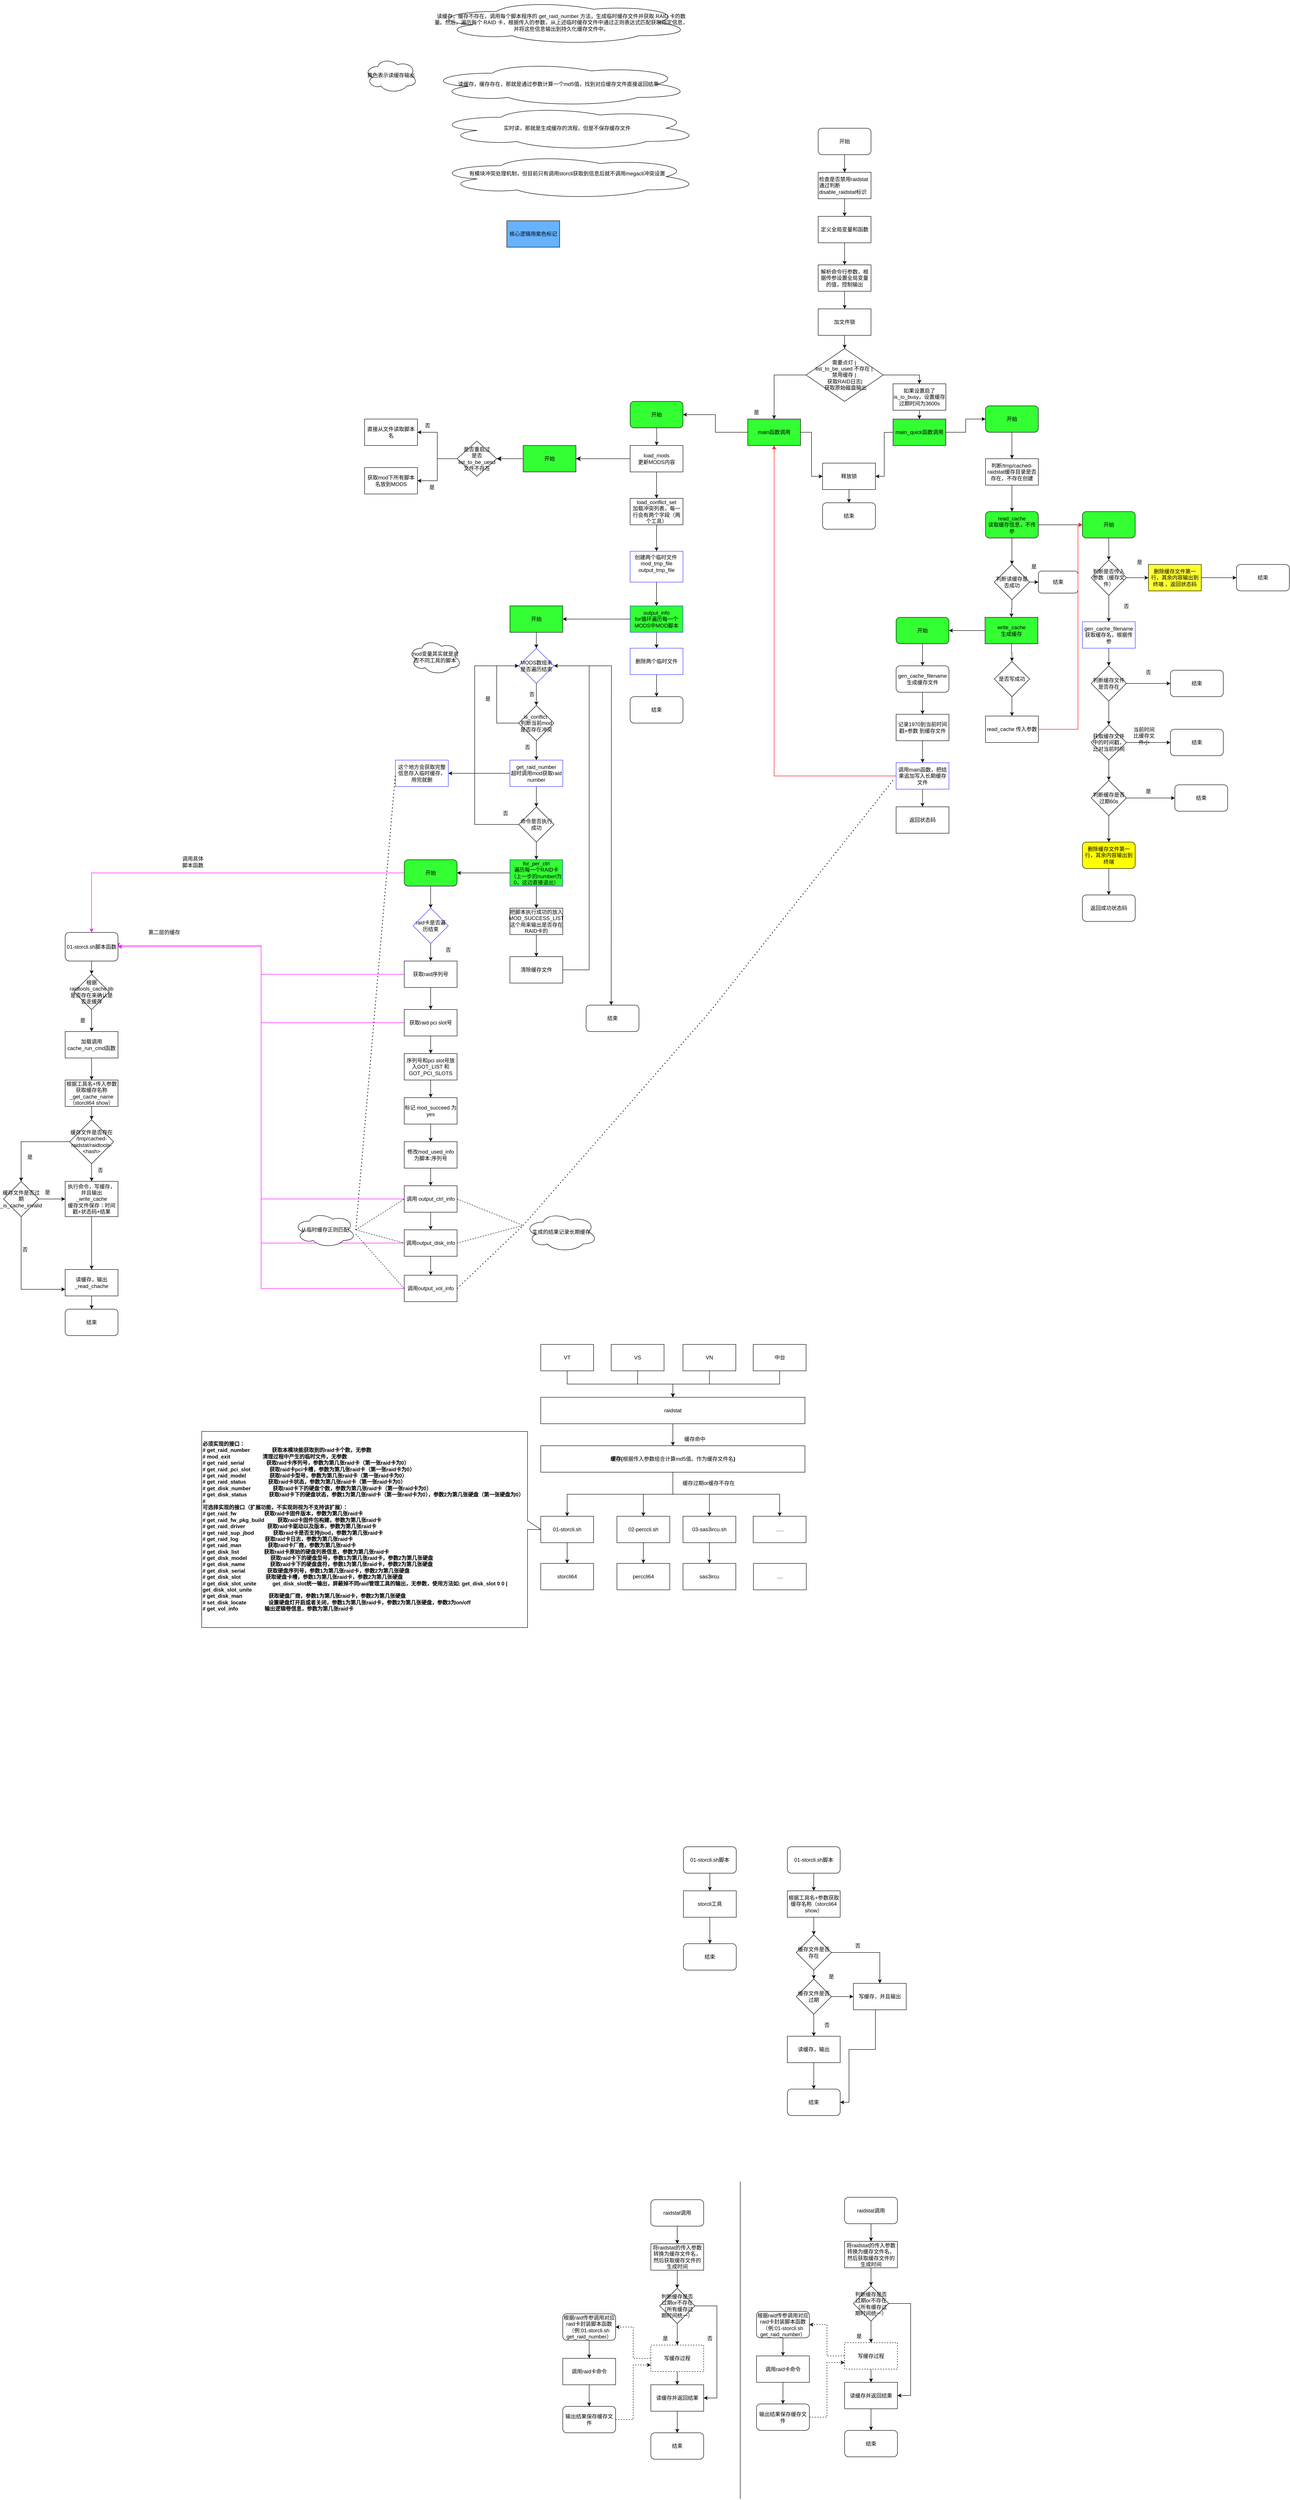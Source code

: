 <mxfile version="26.2.13" pages="2">
  <diagram name="第 1 页" id="a9MPknaveVidtmTy9Ui0">
    <mxGraphModel dx="4471" dy="683" grid="1" gridSize="10" guides="1" tooltips="1" connect="1" arrows="1" fold="1" page="1" pageScale="1" pageWidth="827" pageHeight="1169" math="0" shadow="0">
      <root>
        <mxCell id="0" />
        <mxCell id="1" parent="0" />
        <mxCell id="trFr9PTwIDC_bSKP8kTL-4" value="" style="edgeStyle=orthogonalEdgeStyle;rounded=0;orthogonalLoop=1;jettySize=auto;html=1;" parent="1" source="trFr9PTwIDC_bSKP8kTL-5" target="trFr9PTwIDC_bSKP8kTL-7" edge="1">
          <mxGeometry relative="1" as="geometry" />
        </mxCell>
        <mxCell id="trFr9PTwIDC_bSKP8kTL-5" value="开始" style="rounded=1;whiteSpace=wrap;html=1;" parent="1" vertex="1">
          <mxGeometry x="-650" y="320" width="120" height="60" as="geometry" />
        </mxCell>
        <mxCell id="trFr9PTwIDC_bSKP8kTL-6" value="" style="edgeStyle=orthogonalEdgeStyle;rounded=0;orthogonalLoop=1;jettySize=auto;html=1;" parent="1" source="trFr9PTwIDC_bSKP8kTL-7" target="trFr9PTwIDC_bSKP8kTL-9" edge="1">
          <mxGeometry relative="1" as="geometry" />
        </mxCell>
        <mxCell id="trFr9PTwIDC_bSKP8kTL-7" value="检查是否禁用raidstat&lt;div&gt;通过判断disable_raidstat标识&lt;/div&gt;" style="rounded=0;whiteSpace=wrap;html=1;align=left;" parent="1" vertex="1">
          <mxGeometry x="-650" y="420" width="120" height="60" as="geometry" />
        </mxCell>
        <mxCell id="trFr9PTwIDC_bSKP8kTL-8" value="" style="edgeStyle=orthogonalEdgeStyle;rounded=0;orthogonalLoop=1;jettySize=auto;html=1;" parent="1" source="trFr9PTwIDC_bSKP8kTL-9" target="trFr9PTwIDC_bSKP8kTL-11" edge="1">
          <mxGeometry relative="1" as="geometry" />
        </mxCell>
        <mxCell id="trFr9PTwIDC_bSKP8kTL-9" value="定义全局变量和函数" style="rounded=0;whiteSpace=wrap;html=1;" parent="1" vertex="1">
          <mxGeometry x="-650" y="520" width="120" height="60" as="geometry" />
        </mxCell>
        <mxCell id="trFr9PTwIDC_bSKP8kTL-10" value="" style="edgeStyle=orthogonalEdgeStyle;rounded=0;orthogonalLoop=1;jettySize=auto;html=1;" parent="1" source="trFr9PTwIDC_bSKP8kTL-11" target="trFr9PTwIDC_bSKP8kTL-13" edge="1">
          <mxGeometry relative="1" as="geometry" />
        </mxCell>
        <mxCell id="trFr9PTwIDC_bSKP8kTL-11" value="解析命令行参数，根据传参设置全局变量的值，控制输出" style="rounded=0;whiteSpace=wrap;html=1;" parent="1" vertex="1">
          <mxGeometry x="-650" y="630" width="120" height="60" as="geometry" />
        </mxCell>
        <mxCell id="trFr9PTwIDC_bSKP8kTL-12" value="" style="edgeStyle=orthogonalEdgeStyle;rounded=0;orthogonalLoop=1;jettySize=auto;html=1;" parent="1" source="trFr9PTwIDC_bSKP8kTL-13" target="trFr9PTwIDC_bSKP8kTL-16" edge="1">
          <mxGeometry relative="1" as="geometry" />
        </mxCell>
        <mxCell id="trFr9PTwIDC_bSKP8kTL-13" value="加文件锁" style="rounded=0;whiteSpace=wrap;html=1;" parent="1" vertex="1">
          <mxGeometry x="-650" y="730" width="120" height="60" as="geometry" />
        </mxCell>
        <mxCell id="trFr9PTwIDC_bSKP8kTL-14" style="edgeStyle=orthogonalEdgeStyle;rounded=0;orthogonalLoop=1;jettySize=auto;html=1;entryX=0.5;entryY=0;entryDx=0;entryDy=0;" parent="1" source="trFr9PTwIDC_bSKP8kTL-16" target="trFr9PTwIDC_bSKP8kTL-19" edge="1">
          <mxGeometry relative="1" as="geometry" />
        </mxCell>
        <mxCell id="trFr9PTwIDC_bSKP8kTL-15" style="edgeStyle=orthogonalEdgeStyle;rounded=0;orthogonalLoop=1;jettySize=auto;html=1;entryX=0.5;entryY=0;entryDx=0;entryDy=0;" parent="1" source="trFr9PTwIDC_bSKP8kTL-16" target="trFr9PTwIDC_bSKP8kTL-162" edge="1">
          <mxGeometry relative="1" as="geometry" />
        </mxCell>
        <mxCell id="trFr9PTwIDC_bSKP8kTL-16" value="需要点灯 |&amp;nbsp;&lt;div&gt;list_to_be_used 不存在 |&amp;nbsp;&lt;/div&gt;&lt;div&gt;禁用缓存 |&amp;nbsp;&lt;/div&gt;&lt;div&gt;获取RAID日志|&lt;/div&gt;&lt;div&gt;&amp;nbsp;获取原始磁盘输出&lt;/div&gt;" style="rhombus;whiteSpace=wrap;html=1;" parent="1" vertex="1">
          <mxGeometry x="-677.5" y="820" width="175" height="120" as="geometry" />
        </mxCell>
        <mxCell id="trFr9PTwIDC_bSKP8kTL-17" style="edgeStyle=orthogonalEdgeStyle;rounded=0;orthogonalLoop=1;jettySize=auto;html=1;entryX=0;entryY=0.5;entryDx=0;entryDy=0;" parent="1" source="trFr9PTwIDC_bSKP8kTL-19" target="trFr9PTwIDC_bSKP8kTL-43" edge="1">
          <mxGeometry relative="1" as="geometry" />
        </mxCell>
        <mxCell id="trFr9PTwIDC_bSKP8kTL-18" style="edgeStyle=orthogonalEdgeStyle;rounded=0;orthogonalLoop=1;jettySize=auto;html=1;" parent="1" source="trFr9PTwIDC_bSKP8kTL-19" target="trFr9PTwIDC_bSKP8kTL-45" edge="1">
          <mxGeometry relative="1" as="geometry" />
        </mxCell>
        <mxCell id="trFr9PTwIDC_bSKP8kTL-19" value="main函数调用" style="rounded=0;whiteSpace=wrap;html=1;fillColor=#33FF33;" parent="1" vertex="1">
          <mxGeometry x="-810" y="980" width="120" height="60" as="geometry" />
        </mxCell>
        <mxCell id="trFr9PTwIDC_bSKP8kTL-20" style="edgeStyle=orthogonalEdgeStyle;rounded=0;orthogonalLoop=1;jettySize=auto;html=1;entryX=1;entryY=0.5;entryDx=0;entryDy=0;" parent="1" target="trFr9PTwIDC_bSKP8kTL-43" edge="1">
          <mxGeometry relative="1" as="geometry">
            <mxPoint x="-480" y="1010" as="sourcePoint" />
          </mxGeometry>
        </mxCell>
        <mxCell id="trFr9PTwIDC_bSKP8kTL-21" style="edgeStyle=orthogonalEdgeStyle;rounded=0;orthogonalLoop=1;jettySize=auto;html=1;entryX=0;entryY=0.5;entryDx=0;entryDy=0;" parent="1" source="trFr9PTwIDC_bSKP8kTL-22" target="trFr9PTwIDC_bSKP8kTL-103" edge="1">
          <mxGeometry relative="1" as="geometry" />
        </mxCell>
        <mxCell id="trFr9PTwIDC_bSKP8kTL-22" value="main_quick函数调用" style="rounded=0;whiteSpace=wrap;html=1;fillColor=#33FF33;" parent="1" vertex="1">
          <mxGeometry x="-480" y="980" width="120" height="60" as="geometry" />
        </mxCell>
        <mxCell id="trFr9PTwIDC_bSKP8kTL-23" value="是" style="text;html=1;align=center;verticalAlign=middle;whiteSpace=wrap;rounded=0;" parent="1" vertex="1">
          <mxGeometry x="-820" y="950" width="60" height="30" as="geometry" />
        </mxCell>
        <mxCell id="trFr9PTwIDC_bSKP8kTL-24" value="是" style="text;html=1;align=center;verticalAlign=middle;whiteSpace=wrap;rounded=0;" parent="1" vertex="1">
          <mxGeometry x="-1557" y="1120" width="60" height="30" as="geometry" />
        </mxCell>
        <mxCell id="trFr9PTwIDC_bSKP8kTL-25" value="否" style="text;html=1;align=center;verticalAlign=middle;whiteSpace=wrap;rounded=0;" parent="1" vertex="1">
          <mxGeometry x="-1567" y="980" width="60" height="30" as="geometry" />
        </mxCell>
        <mxCell id="trFr9PTwIDC_bSKP8kTL-26" value="" style="edgeStyle=orthogonalEdgeStyle;rounded=0;orthogonalLoop=1;jettySize=auto;html=1;" parent="1" target="trFr9PTwIDC_bSKP8kTL-29" edge="1">
          <mxGeometry relative="1" as="geometry">
            <mxPoint x="-1017" y="1000" as="sourcePoint" />
          </mxGeometry>
        </mxCell>
        <mxCell id="trFr9PTwIDC_bSKP8kTL-27" value="" style="edgeStyle=orthogonalEdgeStyle;rounded=0;orthogonalLoop=1;jettySize=auto;html=1;" parent="1" source="trFr9PTwIDC_bSKP8kTL-29" target="trFr9PTwIDC_bSKP8kTL-31" edge="1">
          <mxGeometry relative="1" as="geometry" />
        </mxCell>
        <mxCell id="trFr9PTwIDC_bSKP8kTL-28" value="" style="edgeStyle=none;curved=1;rounded=0;orthogonalLoop=1;jettySize=auto;html=1;fontSize=12;startSize=8;endSize=8;" parent="1" source="trFr9PTwIDC_bSKP8kTL-29" target="trFr9PTwIDC_bSKP8kTL-279" edge="1">
          <mxGeometry relative="1" as="geometry" />
        </mxCell>
        <mxCell id="trFr9PTwIDC_bSKP8kTL-29" value="load_mods&lt;div&gt;更新MODS内容&lt;/div&gt;" style="rounded=0;whiteSpace=wrap;html=1;" parent="1" vertex="1">
          <mxGeometry x="-1077" y="1040" width="120" height="60" as="geometry" />
        </mxCell>
        <mxCell id="trFr9PTwIDC_bSKP8kTL-30" value="" style="edgeStyle=orthogonalEdgeStyle;rounded=0;orthogonalLoop=1;jettySize=auto;html=1;" parent="1" source="trFr9PTwIDC_bSKP8kTL-31" target="trFr9PTwIDC_bSKP8kTL-33" edge="1">
          <mxGeometry relative="1" as="geometry" />
        </mxCell>
        <mxCell id="trFr9PTwIDC_bSKP8kTL-31" value="load_conflict_set&lt;div&gt;加载冲突列表，每一行会有两个字段（两个工具）&lt;/div&gt;" style="rounded=0;whiteSpace=wrap;html=1;" parent="1" vertex="1">
          <mxGeometry x="-1077" y="1160" width="120" height="60" as="geometry" />
        </mxCell>
        <mxCell id="trFr9PTwIDC_bSKP8kTL-32" value="" style="edgeStyle=orthogonalEdgeStyle;rounded=0;orthogonalLoop=1;jettySize=auto;html=1;" parent="1" source="trFr9PTwIDC_bSKP8kTL-33" target="trFr9PTwIDC_bSKP8kTL-36" edge="1">
          <mxGeometry relative="1" as="geometry" />
        </mxCell>
        <mxCell id="trFr9PTwIDC_bSKP8kTL-33" value="创建两个临时文件&amp;nbsp;&lt;div&gt;mod_tmp_file&lt;/div&gt;&lt;div&gt;output_tmp_file&lt;/div&gt;&lt;div&gt;&lt;br&gt;&lt;/div&gt;" style="rounded=0;whiteSpace=wrap;html=1;strokeColor=#3333FF;" parent="1" vertex="1">
          <mxGeometry x="-1077" y="1280" width="120" height="70" as="geometry" />
        </mxCell>
        <mxCell id="trFr9PTwIDC_bSKP8kTL-34" value="" style="edgeStyle=orthogonalEdgeStyle;rounded=0;orthogonalLoop=1;jettySize=auto;html=1;" parent="1" source="trFr9PTwIDC_bSKP8kTL-36" target="trFr9PTwIDC_bSKP8kTL-47" edge="1">
          <mxGeometry relative="1" as="geometry" />
        </mxCell>
        <mxCell id="trFr9PTwIDC_bSKP8kTL-35" style="edgeStyle=orthogonalEdgeStyle;rounded=0;orthogonalLoop=1;jettySize=auto;html=1;" parent="1" source="trFr9PTwIDC_bSKP8kTL-36" target="trFr9PTwIDC_bSKP8kTL-50" edge="1">
          <mxGeometry relative="1" as="geometry" />
        </mxCell>
        <mxCell id="trFr9PTwIDC_bSKP8kTL-36" value="output_info&lt;div&gt;for循环遍历每一个MODS中MOD脚本&lt;/div&gt;" style="rounded=0;whiteSpace=wrap;html=1;fillColor=#33FF33;strokeColor=#3333FF;" parent="1" vertex="1">
          <mxGeometry x="-1077" y="1404" width="120" height="60" as="geometry" />
        </mxCell>
        <mxCell id="trFr9PTwIDC_bSKP8kTL-37" style="edgeStyle=orthogonalEdgeStyle;rounded=0;orthogonalLoop=1;jettySize=auto;html=1;" parent="1" source="trFr9PTwIDC_bSKP8kTL-39" target="trFr9PTwIDC_bSKP8kTL-41" edge="1">
          <mxGeometry relative="1" as="geometry" />
        </mxCell>
        <mxCell id="trFr9PTwIDC_bSKP8kTL-38" style="edgeStyle=orthogonalEdgeStyle;rounded=0;orthogonalLoop=1;jettySize=auto;html=1;entryX=1;entryY=0.5;entryDx=0;entryDy=0;" parent="1" source="trFr9PTwIDC_bSKP8kTL-39" target="trFr9PTwIDC_bSKP8kTL-40" edge="1">
          <mxGeometry relative="1" as="geometry" />
        </mxCell>
        <mxCell id="trFr9PTwIDC_bSKP8kTL-39" value="是否重启过&lt;div&gt;是否list_to_be_uesd文件不存在&lt;/div&gt;" style="rhombus;whiteSpace=wrap;html=1;" parent="1" vertex="1">
          <mxGeometry x="-1470" y="1030" width="90" height="80" as="geometry" />
        </mxCell>
        <mxCell id="trFr9PTwIDC_bSKP8kTL-40" value="直接从文件读取脚本名" style="rounded=0;whiteSpace=wrap;html=1;" parent="1" vertex="1">
          <mxGeometry x="-1680" y="980" width="120" height="60" as="geometry" />
        </mxCell>
        <mxCell id="trFr9PTwIDC_bSKP8kTL-41" value="获取mod下所有脚本名放到MODS" style="rounded=0;whiteSpace=wrap;html=1;" parent="1" vertex="1">
          <mxGeometry x="-1680" y="1090" width="120" height="60" as="geometry" />
        </mxCell>
        <mxCell id="trFr9PTwIDC_bSKP8kTL-42" style="edgeStyle=orthogonalEdgeStyle;rounded=0;orthogonalLoop=1;jettySize=auto;html=1;entryX=0.5;entryY=0;entryDx=0;entryDy=0;" parent="1" source="trFr9PTwIDC_bSKP8kTL-43" target="trFr9PTwIDC_bSKP8kTL-44" edge="1">
          <mxGeometry relative="1" as="geometry" />
        </mxCell>
        <mxCell id="trFr9PTwIDC_bSKP8kTL-43" value="释放锁" style="rounded=0;whiteSpace=wrap;html=1;" parent="1" vertex="1">
          <mxGeometry x="-640" y="1080" width="120" height="60" as="geometry" />
        </mxCell>
        <mxCell id="trFr9PTwIDC_bSKP8kTL-44" value="结束" style="rounded=1;whiteSpace=wrap;html=1;" parent="1" vertex="1">
          <mxGeometry x="-640" y="1170" width="120" height="60" as="geometry" />
        </mxCell>
        <mxCell id="trFr9PTwIDC_bSKP8kTL-45" value="开始" style="rounded=1;whiteSpace=wrap;html=1;fillColor=#33FF33;" parent="1" vertex="1">
          <mxGeometry x="-1077" y="940" width="120" height="60" as="geometry" />
        </mxCell>
        <mxCell id="trFr9PTwIDC_bSKP8kTL-46" value="" style="edgeStyle=orthogonalEdgeStyle;rounded=0;orthogonalLoop=1;jettySize=auto;html=1;" parent="1" source="trFr9PTwIDC_bSKP8kTL-47" target="trFr9PTwIDC_bSKP8kTL-48" edge="1">
          <mxGeometry relative="1" as="geometry" />
        </mxCell>
        <mxCell id="trFr9PTwIDC_bSKP8kTL-47" value="删除两个临时文件" style="rounded=0;whiteSpace=wrap;html=1;strokeColor=#3333FF;" parent="1" vertex="1">
          <mxGeometry x="-1077" y="1500" width="120" height="60" as="geometry" />
        </mxCell>
        <mxCell id="trFr9PTwIDC_bSKP8kTL-48" value="结束" style="rounded=1;whiteSpace=wrap;html=1;" parent="1" vertex="1">
          <mxGeometry x="-1077" y="1610" width="120" height="60" as="geometry" />
        </mxCell>
        <mxCell id="trFr9PTwIDC_bSKP8kTL-49" style="edgeStyle=orthogonalEdgeStyle;rounded=0;orthogonalLoop=1;jettySize=auto;html=1;entryX=0.5;entryY=0;entryDx=0;entryDy=0;" parent="1" source="trFr9PTwIDC_bSKP8kTL-50" target="trFr9PTwIDC_bSKP8kTL-53" edge="1">
          <mxGeometry relative="1" as="geometry" />
        </mxCell>
        <mxCell id="trFr9PTwIDC_bSKP8kTL-50" value="开始" style="rounded=0;whiteSpace=wrap;html=1;fillColor=#33FF33;" parent="1" vertex="1">
          <mxGeometry x="-1350" y="1404" width="120" height="60" as="geometry" />
        </mxCell>
        <mxCell id="trFr9PTwIDC_bSKP8kTL-51" style="edgeStyle=orthogonalEdgeStyle;rounded=0;orthogonalLoop=1;jettySize=auto;html=1;entryX=0.5;entryY=0;entryDx=0;entryDy=0;" parent="1" source="trFr9PTwIDC_bSKP8kTL-53" edge="1">
          <mxGeometry relative="1" as="geometry">
            <mxPoint x="-1290" y="1630" as="targetPoint" />
          </mxGeometry>
        </mxCell>
        <mxCell id="trFr9PTwIDC_bSKP8kTL-52" style="edgeStyle=orthogonalEdgeStyle;rounded=0;orthogonalLoop=1;jettySize=auto;html=1;" parent="1" source="trFr9PTwIDC_bSKP8kTL-53" edge="1">
          <mxGeometry relative="1" as="geometry">
            <mxPoint x="-1120" y="2310" as="targetPoint" />
          </mxGeometry>
        </mxCell>
        <mxCell id="trFr9PTwIDC_bSKP8kTL-53" value="MODS数组未是否遍历结束" style="rhombus;whiteSpace=wrap;html=1;strokeColor=#3333FF;" parent="1" vertex="1">
          <mxGeometry x="-1330" y="1500" width="80" height="80" as="geometry" />
        </mxCell>
        <mxCell id="trFr9PTwIDC_bSKP8kTL-54" value="否" style="text;html=1;align=center;verticalAlign=middle;whiteSpace=wrap;rounded=0;" parent="1" vertex="1">
          <mxGeometry x="-1330" y="1590" width="60" height="30" as="geometry" />
        </mxCell>
        <mxCell id="trFr9PTwIDC_bSKP8kTL-55" style="edgeStyle=orthogonalEdgeStyle;rounded=0;orthogonalLoop=1;jettySize=auto;html=1;entryX=0;entryY=0.5;entryDx=0;entryDy=0;" parent="1" source="trFr9PTwIDC_bSKP8kTL-57" target="trFr9PTwIDC_bSKP8kTL-53" edge="1">
          <mxGeometry relative="1" as="geometry">
            <Array as="points">
              <mxPoint x="-1380" y="1670" />
              <mxPoint x="-1380" y="1540" />
            </Array>
          </mxGeometry>
        </mxCell>
        <mxCell id="trFr9PTwIDC_bSKP8kTL-56" style="edgeStyle=orthogonalEdgeStyle;rounded=0;orthogonalLoop=1;jettySize=auto;html=1;entryX=0.5;entryY=0;entryDx=0;entryDy=0;" parent="1" source="trFr9PTwIDC_bSKP8kTL-57" target="trFr9PTwIDC_bSKP8kTL-62" edge="1">
          <mxGeometry relative="1" as="geometry" />
        </mxCell>
        <mxCell id="trFr9PTwIDC_bSKP8kTL-57" value="is_conflict&amp;nbsp;&lt;div&gt;判断当前mod是否存在冲突&lt;/div&gt;" style="rhombus;whiteSpace=wrap;html=1;" parent="1" vertex="1">
          <mxGeometry x="-1330" y="1630" width="80" height="80" as="geometry" />
        </mxCell>
        <mxCell id="trFr9PTwIDC_bSKP8kTL-58" value="是" style="text;html=1;align=center;verticalAlign=middle;whiteSpace=wrap;rounded=0;" parent="1" vertex="1">
          <mxGeometry x="-1430" y="1600" width="60" height="30" as="geometry" />
        </mxCell>
        <mxCell id="trFr9PTwIDC_bSKP8kTL-59" value="" style="edgeStyle=orthogonalEdgeStyle;rounded=0;orthogonalLoop=1;jettySize=auto;html=1;" parent="1" source="trFr9PTwIDC_bSKP8kTL-62" target="trFr9PTwIDC_bSKP8kTL-66" edge="1">
          <mxGeometry relative="1" as="geometry" />
        </mxCell>
        <mxCell id="trFr9PTwIDC_bSKP8kTL-60" style="edgeStyle=orthogonalEdgeStyle;rounded=0;orthogonalLoop=1;jettySize=auto;html=1;entryX=0;entryY=0.5;entryDx=0;entryDy=0;exitX=0;exitY=0.5;exitDx=0;exitDy=0;" parent="1" source="trFr9PTwIDC_bSKP8kTL-66" target="trFr9PTwIDC_bSKP8kTL-53" edge="1">
          <mxGeometry relative="1" as="geometry">
            <Array as="points">
              <mxPoint x="-1430" y="1900" />
              <mxPoint x="-1430" y="1540" />
            </Array>
          </mxGeometry>
        </mxCell>
        <mxCell id="trFr9PTwIDC_bSKP8kTL-61" value="" style="edgeStyle=orthogonalEdgeStyle;rounded=0;orthogonalLoop=1;jettySize=auto;html=1;" parent="1" source="trFr9PTwIDC_bSKP8kTL-62" target="trFr9PTwIDC_bSKP8kTL-97" edge="1">
          <mxGeometry relative="1" as="geometry" />
        </mxCell>
        <mxCell id="trFr9PTwIDC_bSKP8kTL-62" value="&lt;div&gt;get_raid_number&lt;br&gt;&lt;/div&gt;超时调用mod获取raid number" style="rounded=0;whiteSpace=wrap;html=1;strokeColor=#3333FF;" parent="1" vertex="1">
          <mxGeometry x="-1350" y="1754" width="120" height="60" as="geometry" />
        </mxCell>
        <mxCell id="trFr9PTwIDC_bSKP8kTL-63" value="否" style="text;html=1;align=center;verticalAlign=middle;whiteSpace=wrap;rounded=0;" parent="1" vertex="1">
          <mxGeometry x="-1340" y="1710" width="60" height="30" as="geometry" />
        </mxCell>
        <mxCell id="trFr9PTwIDC_bSKP8kTL-64" value="mod变量其实就是对应不同工具的脚本" style="ellipse;shape=cloud;whiteSpace=wrap;html=1;" parent="1" vertex="1">
          <mxGeometry x="-1580" y="1480" width="120" height="80" as="geometry" />
        </mxCell>
        <mxCell id="trFr9PTwIDC_bSKP8kTL-65" style="edgeStyle=orthogonalEdgeStyle;rounded=0;orthogonalLoop=1;jettySize=auto;html=1;" parent="1" source="trFr9PTwIDC_bSKP8kTL-66" target="trFr9PTwIDC_bSKP8kTL-70" edge="1">
          <mxGeometry relative="1" as="geometry" />
        </mxCell>
        <mxCell id="trFr9PTwIDC_bSKP8kTL-66" value="命令是否执行成功" style="rhombus;whiteSpace=wrap;html=1;" parent="1" vertex="1">
          <mxGeometry x="-1330" y="1860" width="80" height="80" as="geometry" />
        </mxCell>
        <mxCell id="trFr9PTwIDC_bSKP8kTL-67" style="edgeStyle=orthogonalEdgeStyle;rounded=0;orthogonalLoop=1;jettySize=auto;html=1;entryX=1;entryY=0.5;entryDx=0;entryDy=0;" parent="1" source="trFr9PTwIDC_bSKP8kTL-70" target="trFr9PTwIDC_bSKP8kTL-73" edge="1">
          <mxGeometry relative="1" as="geometry" />
        </mxCell>
        <mxCell id="trFr9PTwIDC_bSKP8kTL-68" value="" style="edgeStyle=orthogonalEdgeStyle;rounded=0;orthogonalLoop=1;jettySize=auto;html=1;" parent="1" source="trFr9PTwIDC_bSKP8kTL-70" target="trFr9PTwIDC_bSKP8kTL-99" edge="1">
          <mxGeometry relative="1" as="geometry" />
        </mxCell>
        <mxCell id="trFr9PTwIDC_bSKP8kTL-69" style="edgeStyle=orthogonalEdgeStyle;rounded=0;orthogonalLoop=1;jettySize=auto;html=1;entryX=0.5;entryY=0;entryDx=0;entryDy=0;strokeColor=#FF00FF;exitX=0;exitY=0.5;exitDx=0;exitDy=0;" parent="1" source="trFr9PTwIDC_bSKP8kTL-73" target="trFr9PTwIDC_bSKP8kTL-228" edge="1">
          <mxGeometry relative="1" as="geometry" />
        </mxCell>
        <mxCell id="trFr9PTwIDC_bSKP8kTL-70" value="for_per_ctrl&lt;div&gt;遍历每一个RAID卡&lt;/div&gt;&lt;div&gt;（上一步的numberl为0，这边直接退出）&lt;/div&gt;" style="rounded=0;whiteSpace=wrap;html=1;fillColor=#33FF33;strokeColor=#3333FF;" parent="1" vertex="1">
          <mxGeometry x="-1350" y="1980" width="120" height="60" as="geometry" />
        </mxCell>
        <mxCell id="trFr9PTwIDC_bSKP8kTL-71" value="否" style="text;html=1;align=center;verticalAlign=middle;whiteSpace=wrap;rounded=0;" parent="1" vertex="1">
          <mxGeometry x="-1390" y="1860" width="60" height="30" as="geometry" />
        </mxCell>
        <mxCell id="trFr9PTwIDC_bSKP8kTL-72" style="edgeStyle=orthogonalEdgeStyle;rounded=0;orthogonalLoop=1;jettySize=auto;html=1;entryX=0.5;entryY=0;entryDx=0;entryDy=0;" parent="1" source="trFr9PTwIDC_bSKP8kTL-73" target="trFr9PTwIDC_bSKP8kTL-75" edge="1">
          <mxGeometry relative="1" as="geometry" />
        </mxCell>
        <mxCell id="trFr9PTwIDC_bSKP8kTL-73" value="开始" style="rounded=1;whiteSpace=wrap;html=1;fillColor=#33FF33;" parent="1" vertex="1">
          <mxGeometry x="-1590" y="1980" width="120" height="60" as="geometry" />
        </mxCell>
        <mxCell id="trFr9PTwIDC_bSKP8kTL-74" value="" style="edgeStyle=orthogonalEdgeStyle;rounded=0;orthogonalLoop=1;jettySize=auto;html=1;" parent="1" source="trFr9PTwIDC_bSKP8kTL-75" target="trFr9PTwIDC_bSKP8kTL-78" edge="1">
          <mxGeometry relative="1" as="geometry" />
        </mxCell>
        <mxCell id="trFr9PTwIDC_bSKP8kTL-75" value="raid卡是否遍历结束" style="rhombus;whiteSpace=wrap;html=1;strokeColor=#3333FF;" parent="1" vertex="1">
          <mxGeometry x="-1570" y="2090" width="80" height="80" as="geometry" />
        </mxCell>
        <mxCell id="trFr9PTwIDC_bSKP8kTL-76" value="" style="edgeStyle=orthogonalEdgeStyle;rounded=0;orthogonalLoop=1;jettySize=auto;html=1;" parent="1" source="trFr9PTwIDC_bSKP8kTL-78" target="trFr9PTwIDC_bSKP8kTL-82" edge="1">
          <mxGeometry relative="1" as="geometry" />
        </mxCell>
        <mxCell id="trFr9PTwIDC_bSKP8kTL-77" style="edgeStyle=orthogonalEdgeStyle;rounded=0;orthogonalLoop=1;jettySize=auto;html=1;entryX=1;entryY=0.5;entryDx=0;entryDy=0;strokeColor=#FF00FF;" parent="1" source="trFr9PTwIDC_bSKP8kTL-78" target="trFr9PTwIDC_bSKP8kTL-228" edge="1">
          <mxGeometry relative="1" as="geometry">
            <Array as="points">
              <mxPoint x="-1915" y="2240" />
              <mxPoint x="-1915" y="2175" />
            </Array>
          </mxGeometry>
        </mxCell>
        <mxCell id="trFr9PTwIDC_bSKP8kTL-78" value="获取raid序列号" style="rounded=0;whiteSpace=wrap;html=1;" parent="1" vertex="1">
          <mxGeometry x="-1590" y="2210" width="120" height="60" as="geometry" />
        </mxCell>
        <mxCell id="trFr9PTwIDC_bSKP8kTL-79" value="否" style="text;html=1;align=center;verticalAlign=middle;whiteSpace=wrap;rounded=0;" parent="1" vertex="1">
          <mxGeometry x="-1520" y="2170" width="60" height="30" as="geometry" />
        </mxCell>
        <mxCell id="trFr9PTwIDC_bSKP8kTL-80" style="edgeStyle=orthogonalEdgeStyle;rounded=0;orthogonalLoop=1;jettySize=auto;html=1;" parent="1" source="trFr9PTwIDC_bSKP8kTL-82" target="trFr9PTwIDC_bSKP8kTL-84" edge="1">
          <mxGeometry relative="1" as="geometry" />
        </mxCell>
        <mxCell id="trFr9PTwIDC_bSKP8kTL-81" style="edgeStyle=orthogonalEdgeStyle;rounded=0;orthogonalLoop=1;jettySize=auto;html=1;entryX=1;entryY=0.5;entryDx=0;entryDy=0;strokeColor=#FF00FF;" parent="1" source="trFr9PTwIDC_bSKP8kTL-82" target="trFr9PTwIDC_bSKP8kTL-228" edge="1">
          <mxGeometry relative="1" as="geometry" />
        </mxCell>
        <mxCell id="trFr9PTwIDC_bSKP8kTL-82" value="获取raid pci slot号" style="rounded=0;whiteSpace=wrap;html=1;" parent="1" vertex="1">
          <mxGeometry x="-1590" y="2320" width="120" height="60" as="geometry" />
        </mxCell>
        <mxCell id="trFr9PTwIDC_bSKP8kTL-83" value="" style="edgeStyle=orthogonalEdgeStyle;rounded=0;orthogonalLoop=1;jettySize=auto;html=1;" parent="1" source="trFr9PTwIDC_bSKP8kTL-84" target="trFr9PTwIDC_bSKP8kTL-86" edge="1">
          <mxGeometry relative="1" as="geometry" />
        </mxCell>
        <mxCell id="trFr9PTwIDC_bSKP8kTL-84" value="序列号和pci slot号放入GOT_LIST 和 GOT_PCI_SLOTS" style="rounded=0;whiteSpace=wrap;html=1;" parent="1" vertex="1">
          <mxGeometry x="-1590" y="2420" width="120" height="60" as="geometry" />
        </mxCell>
        <mxCell id="trFr9PTwIDC_bSKP8kTL-85" value="" style="edgeStyle=orthogonalEdgeStyle;rounded=0;orthogonalLoop=1;jettySize=auto;html=1;" parent="1" source="trFr9PTwIDC_bSKP8kTL-86" target="trFr9PTwIDC_bSKP8kTL-88" edge="1">
          <mxGeometry relative="1" as="geometry" />
        </mxCell>
        <mxCell id="trFr9PTwIDC_bSKP8kTL-86" value="标记&amp;nbsp;mod_succeed 为yes" style="rounded=0;whiteSpace=wrap;html=1;" parent="1" vertex="1">
          <mxGeometry x="-1590" y="2520" width="120" height="60" as="geometry" />
        </mxCell>
        <mxCell id="trFr9PTwIDC_bSKP8kTL-87" value="" style="edgeStyle=orthogonalEdgeStyle;rounded=0;orthogonalLoop=1;jettySize=auto;html=1;" parent="1" source="trFr9PTwIDC_bSKP8kTL-88" target="trFr9PTwIDC_bSKP8kTL-91" edge="1">
          <mxGeometry relative="1" as="geometry" />
        </mxCell>
        <mxCell id="trFr9PTwIDC_bSKP8kTL-88" value="修改mod_used_info为脚本:序列号" style="rounded=0;whiteSpace=wrap;html=1;" parent="1" vertex="1">
          <mxGeometry x="-1590" y="2620" width="120" height="60" as="geometry" />
        </mxCell>
        <mxCell id="trFr9PTwIDC_bSKP8kTL-89" value="" style="edgeStyle=orthogonalEdgeStyle;rounded=0;orthogonalLoop=1;jettySize=auto;html=1;" parent="1" source="trFr9PTwIDC_bSKP8kTL-91" target="trFr9PTwIDC_bSKP8kTL-94" edge="1">
          <mxGeometry relative="1" as="geometry" />
        </mxCell>
        <mxCell id="trFr9PTwIDC_bSKP8kTL-90" style="edgeStyle=orthogonalEdgeStyle;rounded=0;orthogonalLoop=1;jettySize=auto;html=1;entryX=1;entryY=0.5;entryDx=0;entryDy=0;strokeColor=#FF00FF;" parent="1" source="trFr9PTwIDC_bSKP8kTL-91" target="trFr9PTwIDC_bSKP8kTL-228" edge="1">
          <mxGeometry relative="1" as="geometry" />
        </mxCell>
        <mxCell id="trFr9PTwIDC_bSKP8kTL-91" value="调用&amp;nbsp;output_ctrl_info" style="rounded=0;whiteSpace=wrap;html=1;" parent="1" vertex="1">
          <mxGeometry x="-1590" y="2720" width="120" height="60" as="geometry" />
        </mxCell>
        <mxCell id="trFr9PTwIDC_bSKP8kTL-92" value="" style="edgeStyle=orthogonalEdgeStyle;rounded=0;orthogonalLoop=1;jettySize=auto;html=1;" parent="1" source="trFr9PTwIDC_bSKP8kTL-94" target="trFr9PTwIDC_bSKP8kTL-96" edge="1">
          <mxGeometry relative="1" as="geometry" />
        </mxCell>
        <mxCell id="trFr9PTwIDC_bSKP8kTL-93" style="edgeStyle=orthogonalEdgeStyle;rounded=0;orthogonalLoop=1;jettySize=auto;html=1;entryX=1;entryY=0.5;entryDx=0;entryDy=0;strokeColor=#FF00FF;" parent="1" source="trFr9PTwIDC_bSKP8kTL-94" target="trFr9PTwIDC_bSKP8kTL-228" edge="1">
          <mxGeometry relative="1" as="geometry" />
        </mxCell>
        <mxCell id="trFr9PTwIDC_bSKP8kTL-94" value="调用output_disk_info" style="rounded=0;whiteSpace=wrap;html=1;" parent="1" vertex="1">
          <mxGeometry x="-1590" y="2820" width="120" height="60" as="geometry" />
        </mxCell>
        <mxCell id="trFr9PTwIDC_bSKP8kTL-95" style="edgeStyle=orthogonalEdgeStyle;rounded=0;orthogonalLoop=1;jettySize=auto;html=1;entryX=1;entryY=0.5;entryDx=0;entryDy=0;strokeColor=#FF00FF;" parent="1" source="trFr9PTwIDC_bSKP8kTL-96" target="trFr9PTwIDC_bSKP8kTL-228" edge="1">
          <mxGeometry relative="1" as="geometry" />
        </mxCell>
        <mxCell id="trFr9PTwIDC_bSKP8kTL-96" value="调用output_vol_info" style="rounded=0;whiteSpace=wrap;html=1;" parent="1" vertex="1">
          <mxGeometry x="-1590" y="2923" width="120" height="60" as="geometry" />
        </mxCell>
        <mxCell id="trFr9PTwIDC_bSKP8kTL-97" value="这个地方会获取完整信息存入临时缓存，用完就删" style="whiteSpace=wrap;html=1;rounded=0;fillColor=#FFFFFF;strokeColor=#3333FF;" parent="1" vertex="1">
          <mxGeometry x="-1610" y="1754" width="120" height="60" as="geometry" />
        </mxCell>
        <mxCell id="trFr9PTwIDC_bSKP8kTL-98" value="" style="edgeStyle=orthogonalEdgeStyle;rounded=0;orthogonalLoop=1;jettySize=auto;html=1;" parent="1" source="trFr9PTwIDC_bSKP8kTL-99" target="trFr9PTwIDC_bSKP8kTL-101" edge="1">
          <mxGeometry relative="1" as="geometry" />
        </mxCell>
        <mxCell id="trFr9PTwIDC_bSKP8kTL-99" value="把脚本执行成功的放入MOD_SUCCESS_LIST 这个用来输出是否存在RAID卡的" style="rounded=0;whiteSpace=wrap;html=1;" parent="1" vertex="1">
          <mxGeometry x="-1350" y="2090" width="120" height="60" as="geometry" />
        </mxCell>
        <mxCell id="trFr9PTwIDC_bSKP8kTL-100" style="edgeStyle=orthogonalEdgeStyle;rounded=0;orthogonalLoop=1;jettySize=auto;html=1;entryX=1;entryY=0.5;entryDx=0;entryDy=0;" parent="1" source="trFr9PTwIDC_bSKP8kTL-101" target="trFr9PTwIDC_bSKP8kTL-53" edge="1">
          <mxGeometry relative="1" as="geometry">
            <Array as="points">
              <mxPoint x="-1170" y="2230" />
              <mxPoint x="-1170" y="1540" />
            </Array>
          </mxGeometry>
        </mxCell>
        <mxCell id="trFr9PTwIDC_bSKP8kTL-101" value="清除缓存文件" style="rounded=0;whiteSpace=wrap;html=1;" parent="1" vertex="1">
          <mxGeometry x="-1350" y="2200" width="120" height="60" as="geometry" />
        </mxCell>
        <mxCell id="trFr9PTwIDC_bSKP8kTL-102" value="" style="edgeStyle=orthogonalEdgeStyle;rounded=0;orthogonalLoop=1;jettySize=auto;html=1;" parent="1" source="trFr9PTwIDC_bSKP8kTL-103" target="trFr9PTwIDC_bSKP8kTL-105" edge="1">
          <mxGeometry relative="1" as="geometry" />
        </mxCell>
        <mxCell id="trFr9PTwIDC_bSKP8kTL-103" value="开始" style="rounded=1;whiteSpace=wrap;html=1;fillColor=#33FF33;" parent="1" vertex="1">
          <mxGeometry x="-270" y="950" width="120" height="60" as="geometry" />
        </mxCell>
        <mxCell id="trFr9PTwIDC_bSKP8kTL-104" value="" style="edgeStyle=orthogonalEdgeStyle;rounded=0;orthogonalLoop=1;jettySize=auto;html=1;" parent="1" source="trFr9PTwIDC_bSKP8kTL-105" target="trFr9PTwIDC_bSKP8kTL-108" edge="1">
          <mxGeometry relative="1" as="geometry" />
        </mxCell>
        <mxCell id="trFr9PTwIDC_bSKP8kTL-105" value="判断/tmp/cached-raidstat缓存目录是否存在，不存在创建" style="rounded=0;whiteSpace=wrap;html=1;" parent="1" vertex="1">
          <mxGeometry x="-270" y="1070" width="120" height="60" as="geometry" />
        </mxCell>
        <mxCell id="trFr9PTwIDC_bSKP8kTL-106" value="" style="edgeStyle=orthogonalEdgeStyle;rounded=0;orthogonalLoop=1;jettySize=auto;html=1;" parent="1" source="trFr9PTwIDC_bSKP8kTL-108" target="trFr9PTwIDC_bSKP8kTL-110" edge="1">
          <mxGeometry relative="1" as="geometry" />
        </mxCell>
        <mxCell id="trFr9PTwIDC_bSKP8kTL-107" value="" style="edgeStyle=orthogonalEdgeStyle;rounded=0;orthogonalLoop=1;jettySize=auto;html=1;" parent="1" source="trFr9PTwIDC_bSKP8kTL-108" target="trFr9PTwIDC_bSKP8kTL-141" edge="1">
          <mxGeometry relative="1" as="geometry" />
        </mxCell>
        <mxCell id="trFr9PTwIDC_bSKP8kTL-108" value="read_cache&lt;div&gt;读取缓存信息，不传参&lt;/div&gt;" style="rounded=1;whiteSpace=wrap;html=1;fillColor=#33FF33;" parent="1" vertex="1">
          <mxGeometry x="-270" y="1190" width="120" height="60" as="geometry" />
        </mxCell>
        <mxCell id="trFr9PTwIDC_bSKP8kTL-109" value="" style="edgeStyle=orthogonalEdgeStyle;rounded=0;orthogonalLoop=1;jettySize=auto;html=1;" parent="1" source="trFr9PTwIDC_bSKP8kTL-110" target="trFr9PTwIDC_bSKP8kTL-113" edge="1">
          <mxGeometry relative="1" as="geometry" />
        </mxCell>
        <mxCell id="trFr9PTwIDC_bSKP8kTL-110" value="开始" style="rounded=1;whiteSpace=wrap;html=1;fillColor=#33FF33;" parent="1" vertex="1">
          <mxGeometry x="-50" y="1190" width="120" height="60" as="geometry" />
        </mxCell>
        <mxCell id="trFr9PTwIDC_bSKP8kTL-111" value="" style="edgeStyle=orthogonalEdgeStyle;rounded=0;orthogonalLoop=1;jettySize=auto;html=1;" parent="1" source="trFr9PTwIDC_bSKP8kTL-113" target="trFr9PTwIDC_bSKP8kTL-115" edge="1">
          <mxGeometry relative="1" as="geometry" />
        </mxCell>
        <mxCell id="trFr9PTwIDC_bSKP8kTL-112" value="" style="edgeStyle=orthogonalEdgeStyle;rounded=0;orthogonalLoop=1;jettySize=auto;html=1;" parent="1" source="trFr9PTwIDC_bSKP8kTL-113" target="trFr9PTwIDC_bSKP8kTL-118" edge="1">
          <mxGeometry relative="1" as="geometry" />
        </mxCell>
        <mxCell id="trFr9PTwIDC_bSKP8kTL-113" value="判断是否传入参数（缓存文件）" style="rhombus;whiteSpace=wrap;html=1;" parent="1" vertex="1">
          <mxGeometry x="-30" y="1300" width="80" height="80" as="geometry" />
        </mxCell>
        <mxCell id="trFr9PTwIDC_bSKP8kTL-114" value="" style="edgeStyle=orthogonalEdgeStyle;rounded=0;orthogonalLoop=1;jettySize=auto;html=1;" parent="1" source="trFr9PTwIDC_bSKP8kTL-115" target="trFr9PTwIDC_bSKP8kTL-116" edge="1">
          <mxGeometry relative="1" as="geometry" />
        </mxCell>
        <mxCell id="trFr9PTwIDC_bSKP8kTL-115" value="删除缓存文件第一行，其余内容输出到终端 ，返回状态码" style="rounded=0;whiteSpace=wrap;html=1;fillColor=#FFFF33;" parent="1" vertex="1">
          <mxGeometry x="100" y="1310" width="120" height="60" as="geometry" />
        </mxCell>
        <mxCell id="trFr9PTwIDC_bSKP8kTL-116" value="结束" style="rounded=1;whiteSpace=wrap;html=1;" parent="1" vertex="1">
          <mxGeometry x="300" y="1310" width="120" height="60" as="geometry" />
        </mxCell>
        <mxCell id="trFr9PTwIDC_bSKP8kTL-117" value="" style="edgeStyle=orthogonalEdgeStyle;rounded=0;orthogonalLoop=1;jettySize=auto;html=1;" parent="1" source="trFr9PTwIDC_bSKP8kTL-118" target="trFr9PTwIDC_bSKP8kTL-123" edge="1">
          <mxGeometry relative="1" as="geometry" />
        </mxCell>
        <mxCell id="trFr9PTwIDC_bSKP8kTL-118" value="gen_cache_filename&lt;div&gt;获取缓存名，根据传参&lt;/div&gt;" style="rounded=0;whiteSpace=wrap;html=1;strokeColor=#3333FF;" parent="1" vertex="1">
          <mxGeometry x="-50" y="1440" width="120" height="60" as="geometry" />
        </mxCell>
        <mxCell id="trFr9PTwIDC_bSKP8kTL-119" value="是" style="text;html=1;align=center;verticalAlign=middle;whiteSpace=wrap;rounded=0;" parent="1" vertex="1">
          <mxGeometry x="50" y="1290" width="60" height="30" as="geometry" />
        </mxCell>
        <mxCell id="trFr9PTwIDC_bSKP8kTL-120" value="否" style="text;html=1;align=center;verticalAlign=middle;whiteSpace=wrap;rounded=0;" parent="1" vertex="1">
          <mxGeometry x="20" y="1390" width="60" height="30" as="geometry" />
        </mxCell>
        <mxCell id="trFr9PTwIDC_bSKP8kTL-121" style="edgeStyle=orthogonalEdgeStyle;rounded=0;orthogonalLoop=1;jettySize=auto;html=1;" parent="1" source="trFr9PTwIDC_bSKP8kTL-123" target="trFr9PTwIDC_bSKP8kTL-124" edge="1">
          <mxGeometry relative="1" as="geometry" />
        </mxCell>
        <mxCell id="trFr9PTwIDC_bSKP8kTL-122" value="" style="edgeStyle=orthogonalEdgeStyle;rounded=0;orthogonalLoop=1;jettySize=auto;html=1;" parent="1" source="trFr9PTwIDC_bSKP8kTL-123" target="trFr9PTwIDC_bSKP8kTL-128" edge="1">
          <mxGeometry relative="1" as="geometry" />
        </mxCell>
        <mxCell id="trFr9PTwIDC_bSKP8kTL-123" value="判断缓存文件是否存在" style="rhombus;whiteSpace=wrap;html=1;" parent="1" vertex="1">
          <mxGeometry x="-30" y="1540" width="80" height="80" as="geometry" />
        </mxCell>
        <mxCell id="trFr9PTwIDC_bSKP8kTL-124" value="结束" style="rounded=1;whiteSpace=wrap;html=1;" parent="1" vertex="1">
          <mxGeometry x="150" y="1550" width="120" height="60" as="geometry" />
        </mxCell>
        <mxCell id="trFr9PTwIDC_bSKP8kTL-125" value="否" style="text;html=1;align=center;verticalAlign=middle;whiteSpace=wrap;rounded=0;" parent="1" vertex="1">
          <mxGeometry x="70" y="1540" width="60" height="30" as="geometry" />
        </mxCell>
        <mxCell id="trFr9PTwIDC_bSKP8kTL-126" value="" style="edgeStyle=orthogonalEdgeStyle;rounded=0;orthogonalLoop=1;jettySize=auto;html=1;" parent="1" source="trFr9PTwIDC_bSKP8kTL-128" target="trFr9PTwIDC_bSKP8kTL-129" edge="1">
          <mxGeometry relative="1" as="geometry" />
        </mxCell>
        <mxCell id="trFr9PTwIDC_bSKP8kTL-127" value="" style="edgeStyle=orthogonalEdgeStyle;rounded=0;orthogonalLoop=1;jettySize=auto;html=1;" parent="1" source="trFr9PTwIDC_bSKP8kTL-128" target="trFr9PTwIDC_bSKP8kTL-133" edge="1">
          <mxGeometry relative="1" as="geometry" />
        </mxCell>
        <mxCell id="trFr9PTwIDC_bSKP8kTL-128" value="获取缓存文件中的时间戳，比对当前时间" style="rhombus;whiteSpace=wrap;html=1;" parent="1" vertex="1">
          <mxGeometry x="-30" y="1674" width="80" height="80" as="geometry" />
        </mxCell>
        <mxCell id="trFr9PTwIDC_bSKP8kTL-129" value="结束" style="rounded=1;whiteSpace=wrap;html=1;" parent="1" vertex="1">
          <mxGeometry x="150" y="1684" width="120" height="60" as="geometry" />
        </mxCell>
        <mxCell id="trFr9PTwIDC_bSKP8kTL-130" value="当前时间比缓存文件小" style="text;html=1;align=center;verticalAlign=middle;whiteSpace=wrap;rounded=0;" parent="1" vertex="1">
          <mxGeometry x="60" y="1684" width="60" height="30" as="geometry" />
        </mxCell>
        <mxCell id="trFr9PTwIDC_bSKP8kTL-131" value="" style="edgeStyle=orthogonalEdgeStyle;rounded=0;orthogonalLoop=1;jettySize=auto;html=1;" parent="1" source="trFr9PTwIDC_bSKP8kTL-133" target="trFr9PTwIDC_bSKP8kTL-134" edge="1">
          <mxGeometry relative="1" as="geometry" />
        </mxCell>
        <mxCell id="trFr9PTwIDC_bSKP8kTL-132" value="" style="edgeStyle=orthogonalEdgeStyle;rounded=0;orthogonalLoop=1;jettySize=auto;html=1;" parent="1" source="trFr9PTwIDC_bSKP8kTL-133" target="trFr9PTwIDC_bSKP8kTL-137" edge="1">
          <mxGeometry relative="1" as="geometry" />
        </mxCell>
        <mxCell id="trFr9PTwIDC_bSKP8kTL-133" value="判断缓存是否过期60s" style="rhombus;whiteSpace=wrap;html=1;" parent="1" vertex="1">
          <mxGeometry x="-30" y="1800" width="80" height="80" as="geometry" />
        </mxCell>
        <mxCell id="trFr9PTwIDC_bSKP8kTL-134" value="结束" style="rounded=1;whiteSpace=wrap;html=1;" parent="1" vertex="1">
          <mxGeometry x="160" y="1810" width="120" height="60" as="geometry" />
        </mxCell>
        <mxCell id="trFr9PTwIDC_bSKP8kTL-135" value="是" style="text;html=1;align=center;verticalAlign=middle;whiteSpace=wrap;rounded=0;" parent="1" vertex="1">
          <mxGeometry x="70" y="1810" width="60" height="30" as="geometry" />
        </mxCell>
        <mxCell id="trFr9PTwIDC_bSKP8kTL-136" value="" style="edgeStyle=orthogonalEdgeStyle;rounded=0;orthogonalLoop=1;jettySize=auto;html=1;" parent="1" source="trFr9PTwIDC_bSKP8kTL-137" target="trFr9PTwIDC_bSKP8kTL-138" edge="1">
          <mxGeometry relative="1" as="geometry" />
        </mxCell>
        <mxCell id="trFr9PTwIDC_bSKP8kTL-137" value="删除缓存文件第一行，其余内容输出到终端" style="rounded=1;whiteSpace=wrap;html=1;fillColor=#FFFF00;" parent="1" vertex="1">
          <mxGeometry x="-50" y="1940" width="120" height="60" as="geometry" />
        </mxCell>
        <mxCell id="trFr9PTwIDC_bSKP8kTL-138" value="返回成功状态码" style="rounded=1;whiteSpace=wrap;html=1;" parent="1" vertex="1">
          <mxGeometry x="-50" y="2060" width="120" height="60" as="geometry" />
        </mxCell>
        <mxCell id="trFr9PTwIDC_bSKP8kTL-139" value="" style="edgeStyle=orthogonalEdgeStyle;rounded=0;orthogonalLoop=1;jettySize=auto;html=1;" parent="1" source="trFr9PTwIDC_bSKP8kTL-141" target="trFr9PTwIDC_bSKP8kTL-142" edge="1">
          <mxGeometry relative="1" as="geometry" />
        </mxCell>
        <mxCell id="trFr9PTwIDC_bSKP8kTL-140" value="" style="edgeStyle=orthogonalEdgeStyle;rounded=0;orthogonalLoop=1;jettySize=auto;html=1;" parent="1" source="trFr9PTwIDC_bSKP8kTL-141" target="trFr9PTwIDC_bSKP8kTL-146" edge="1">
          <mxGeometry relative="1" as="geometry" />
        </mxCell>
        <mxCell id="trFr9PTwIDC_bSKP8kTL-141" value="判断读缓存是否成功" style="rhombus;whiteSpace=wrap;html=1;" parent="1" vertex="1">
          <mxGeometry x="-250" y="1310" width="80" height="80" as="geometry" />
        </mxCell>
        <mxCell id="trFr9PTwIDC_bSKP8kTL-142" value="结束" style="rounded=1;whiteSpace=wrap;html=1;" parent="1" vertex="1">
          <mxGeometry x="-150" y="1325" width="90" height="50" as="geometry" />
        </mxCell>
        <mxCell id="trFr9PTwIDC_bSKP8kTL-143" value="是" style="text;html=1;align=center;verticalAlign=middle;whiteSpace=wrap;rounded=0;" parent="1" vertex="1">
          <mxGeometry x="-190" y="1300" width="60" height="30" as="geometry" />
        </mxCell>
        <mxCell id="trFr9PTwIDC_bSKP8kTL-144" value="" style="edgeStyle=orthogonalEdgeStyle;rounded=0;orthogonalLoop=1;jettySize=auto;html=1;" parent="1" source="trFr9PTwIDC_bSKP8kTL-146" target="trFr9PTwIDC_bSKP8kTL-148" edge="1">
          <mxGeometry relative="1" as="geometry" />
        </mxCell>
        <mxCell id="trFr9PTwIDC_bSKP8kTL-145" value="" style="edgeStyle=orthogonalEdgeStyle;rounded=0;orthogonalLoop=1;jettySize=auto;html=1;" parent="1" source="trFr9PTwIDC_bSKP8kTL-146" target="trFr9PTwIDC_bSKP8kTL-152" edge="1">
          <mxGeometry relative="1" as="geometry" />
        </mxCell>
        <mxCell id="trFr9PTwIDC_bSKP8kTL-146" value="write_cache&lt;div&gt;生成缓存&lt;/div&gt;" style="rounded=0;whiteSpace=wrap;html=1;fillColor=#33FF33;" parent="1" vertex="1">
          <mxGeometry x="-271" y="1430" width="120" height="60" as="geometry" />
        </mxCell>
        <mxCell id="trFr9PTwIDC_bSKP8kTL-147" value="" style="edgeStyle=orthogonalEdgeStyle;rounded=0;orthogonalLoop=1;jettySize=auto;html=1;" parent="1" source="trFr9PTwIDC_bSKP8kTL-148" target="trFr9PTwIDC_bSKP8kTL-150" edge="1">
          <mxGeometry relative="1" as="geometry" />
        </mxCell>
        <mxCell id="trFr9PTwIDC_bSKP8kTL-148" value="是否写成功" style="rhombus;whiteSpace=wrap;html=1;" parent="1" vertex="1">
          <mxGeometry x="-250" y="1530" width="80" height="80" as="geometry" />
        </mxCell>
        <mxCell id="trFr9PTwIDC_bSKP8kTL-149" style="edgeStyle=orthogonalEdgeStyle;rounded=0;orthogonalLoop=1;jettySize=auto;html=1;entryX=0;entryY=0.5;entryDx=0;entryDy=0;fillColor=#FF0000;strokeColor=#FF0000;" parent="1" source="trFr9PTwIDC_bSKP8kTL-150" target="trFr9PTwIDC_bSKP8kTL-110" edge="1">
          <mxGeometry relative="1" as="geometry">
            <Array as="points">
              <mxPoint x="-60" y="1684" />
              <mxPoint x="-60" y="1220" />
            </Array>
          </mxGeometry>
        </mxCell>
        <mxCell id="trFr9PTwIDC_bSKP8kTL-150" value="read_cache 传入参数" style="rounded=0;whiteSpace=wrap;html=1;" parent="1" vertex="1">
          <mxGeometry x="-270" y="1654" width="120" height="60" as="geometry" />
        </mxCell>
        <mxCell id="trFr9PTwIDC_bSKP8kTL-151" value="" style="edgeStyle=orthogonalEdgeStyle;rounded=0;orthogonalLoop=1;jettySize=auto;html=1;" parent="1" source="trFr9PTwIDC_bSKP8kTL-152" target="trFr9PTwIDC_bSKP8kTL-154" edge="1">
          <mxGeometry relative="1" as="geometry" />
        </mxCell>
        <mxCell id="trFr9PTwIDC_bSKP8kTL-152" value="开始" style="rounded=1;whiteSpace=wrap;html=1;fillColor=#33FF33;" parent="1" vertex="1">
          <mxGeometry x="-473" y="1430" width="120" height="60" as="geometry" />
        </mxCell>
        <mxCell id="trFr9PTwIDC_bSKP8kTL-153" value="" style="edgeStyle=orthogonalEdgeStyle;rounded=0;orthogonalLoop=1;jettySize=auto;html=1;" parent="1" source="trFr9PTwIDC_bSKP8kTL-154" target="trFr9PTwIDC_bSKP8kTL-156" edge="1">
          <mxGeometry relative="1" as="geometry" />
        </mxCell>
        <mxCell id="trFr9PTwIDC_bSKP8kTL-154" value="gen_cache_filename&lt;div&gt;生成缓存文件&lt;/div&gt;" style="rounded=1;whiteSpace=wrap;html=1;" parent="1" vertex="1">
          <mxGeometry x="-473" y="1540" width="120" height="60" as="geometry" />
        </mxCell>
        <mxCell id="trFr9PTwIDC_bSKP8kTL-155" value="" style="edgeStyle=orthogonalEdgeStyle;rounded=0;orthogonalLoop=1;jettySize=auto;html=1;" parent="1" source="trFr9PTwIDC_bSKP8kTL-156" target="trFr9PTwIDC_bSKP8kTL-159" edge="1">
          <mxGeometry relative="1" as="geometry" />
        </mxCell>
        <mxCell id="trFr9PTwIDC_bSKP8kTL-156" value="记录1970到当前时间戳+参数 到缓存文件" style="rounded=0;whiteSpace=wrap;html=1;" parent="1" vertex="1">
          <mxGeometry x="-473" y="1650" width="120" height="60" as="geometry" />
        </mxCell>
        <mxCell id="trFr9PTwIDC_bSKP8kTL-157" value="" style="edgeStyle=orthogonalEdgeStyle;rounded=0;orthogonalLoop=1;jettySize=auto;html=1;" parent="1" source="trFr9PTwIDC_bSKP8kTL-159" target="trFr9PTwIDC_bSKP8kTL-160" edge="1">
          <mxGeometry relative="1" as="geometry" />
        </mxCell>
        <mxCell id="trFr9PTwIDC_bSKP8kTL-158" style="edgeStyle=orthogonalEdgeStyle;rounded=0;orthogonalLoop=1;jettySize=auto;html=1;entryX=0.5;entryY=1;entryDx=0;entryDy=0;strokeColor=#FF0000;" parent="1" source="trFr9PTwIDC_bSKP8kTL-159" target="trFr9PTwIDC_bSKP8kTL-19" edge="1">
          <mxGeometry relative="1" as="geometry" />
        </mxCell>
        <mxCell id="trFr9PTwIDC_bSKP8kTL-159" value="调用main函数，把结果追加写入长期缓存文件" style="rounded=0;whiteSpace=wrap;html=1;strokeColor=#3333FF;" parent="1" vertex="1">
          <mxGeometry x="-473" y="1760" width="120" height="60" as="geometry" />
        </mxCell>
        <mxCell id="trFr9PTwIDC_bSKP8kTL-160" value="返回状态码" style="rounded=0;whiteSpace=wrap;html=1;" parent="1" vertex="1">
          <mxGeometry x="-473" y="1860" width="120" height="60" as="geometry" />
        </mxCell>
        <mxCell id="trFr9PTwIDC_bSKP8kTL-161" value="" style="edgeStyle=orthogonalEdgeStyle;rounded=0;orthogonalLoop=1;jettySize=auto;html=1;" parent="1" source="trFr9PTwIDC_bSKP8kTL-162" target="trFr9PTwIDC_bSKP8kTL-22" edge="1">
          <mxGeometry relative="1" as="geometry" />
        </mxCell>
        <mxCell id="trFr9PTwIDC_bSKP8kTL-162" value="如果设置启了is_io_busy，设置缓存过期时间为3600s" style="rounded=0;whiteSpace=wrap;html=1;" parent="1" vertex="1">
          <mxGeometry x="-480" y="900" width="120" height="60" as="geometry" />
        </mxCell>
        <mxCell id="trFr9PTwIDC_bSKP8kTL-163" value="黄色表示读缓存输出" style="ellipse;shape=cloud;whiteSpace=wrap;html=1;" parent="1" vertex="1">
          <mxGeometry x="-1680" y="160" width="120" height="80" as="geometry" />
        </mxCell>
        <mxCell id="trFr9PTwIDC_bSKP8kTL-164" value="读缓存，缓存不存在，调用每个脚本程序的 get_raid_number 方法，生成临时缓存文件并获取 RAID 卡的数量。然后，遍历每个 RAID 卡，根据传入的参数，从上述临时缓存文件中通过正则表达式匹配获取指定信息，并将这些信息输出到持久化缓存文件中。" style="ellipse;shape=cloud;whiteSpace=wrap;html=1;" parent="1" vertex="1">
          <mxGeometry x="-1527" y="30" width="587" height="100" as="geometry" />
        </mxCell>
        <mxCell id="trFr9PTwIDC_bSKP8kTL-165" value="结束" style="rounded=1;whiteSpace=wrap;html=1;" parent="1" vertex="1">
          <mxGeometry x="-1177" y="2310" width="120" height="60" as="geometry" />
        </mxCell>
        <mxCell id="trFr9PTwIDC_bSKP8kTL-166" value="读缓存，缓存存在，那就是通过参数计算一个md5值，找到对应缓存文件直接返回结果" style="ellipse;shape=cloud;whiteSpace=wrap;html=1;" parent="1" vertex="1">
          <mxGeometry x="-1540" y="170" width="600" height="100" as="geometry" />
        </mxCell>
        <mxCell id="trFr9PTwIDC_bSKP8kTL-167" value="实时读，那就是生成缓存的流程，但是不保存缓存文件" style="ellipse;shape=cloud;whiteSpace=wrap;html=1;" parent="1" vertex="1">
          <mxGeometry x="-1520" y="270" width="600" height="100" as="geometry" />
        </mxCell>
        <mxCell id="trFr9PTwIDC_bSKP8kTL-168" value="&lt;div&gt;有模块冲突处理机制，但目前只有调用storcli获取到信息后就不调用megacli冲突设置&lt;/div&gt;&lt;div&gt;&lt;br&gt;&lt;/div&gt;" style="ellipse;shape=cloud;whiteSpace=wrap;html=1;" parent="1" vertex="1">
          <mxGeometry x="-1520" y="380" width="600" height="100" as="geometry" />
        </mxCell>
        <mxCell id="trFr9PTwIDC_bSKP8kTL-169" style="edgeStyle=orthogonalEdgeStyle;rounded=0;orthogonalLoop=1;jettySize=auto;html=1;entryX=0.5;entryY=0;entryDx=0;entryDy=0;" parent="1" source="trFr9PTwIDC_bSKP8kTL-170" target="trFr9PTwIDC_bSKP8kTL-178" edge="1">
          <mxGeometry relative="1" as="geometry" />
        </mxCell>
        <mxCell id="trFr9PTwIDC_bSKP8kTL-170" value="VT" style="rounded=0;whiteSpace=wrap;html=1;" parent="1" vertex="1">
          <mxGeometry x="-1280" y="3080" width="120" height="60" as="geometry" />
        </mxCell>
        <mxCell id="trFr9PTwIDC_bSKP8kTL-171" style="edgeStyle=orthogonalEdgeStyle;rounded=0;orthogonalLoop=1;jettySize=auto;html=1;" parent="1" source="trFr9PTwIDC_bSKP8kTL-172" target="trFr9PTwIDC_bSKP8kTL-178" edge="1">
          <mxGeometry relative="1" as="geometry" />
        </mxCell>
        <mxCell id="trFr9PTwIDC_bSKP8kTL-172" value="VS" style="rounded=0;whiteSpace=wrap;html=1;" parent="1" vertex="1">
          <mxGeometry x="-1120" y="3080" width="120" height="60" as="geometry" />
        </mxCell>
        <mxCell id="trFr9PTwIDC_bSKP8kTL-173" style="edgeStyle=orthogonalEdgeStyle;rounded=0;orthogonalLoop=1;jettySize=auto;html=1;entryX=0.5;entryY=0;entryDx=0;entryDy=0;" parent="1" source="trFr9PTwIDC_bSKP8kTL-174" target="trFr9PTwIDC_bSKP8kTL-178" edge="1">
          <mxGeometry relative="1" as="geometry" />
        </mxCell>
        <mxCell id="trFr9PTwIDC_bSKP8kTL-174" value="VN" style="rounded=0;whiteSpace=wrap;html=1;" parent="1" vertex="1">
          <mxGeometry x="-957" y="3080" width="120" height="60" as="geometry" />
        </mxCell>
        <mxCell id="trFr9PTwIDC_bSKP8kTL-175" style="edgeStyle=orthogonalEdgeStyle;rounded=0;orthogonalLoop=1;jettySize=auto;html=1;entryX=0.5;entryY=0;entryDx=0;entryDy=0;" parent="1" source="trFr9PTwIDC_bSKP8kTL-176" target="trFr9PTwIDC_bSKP8kTL-178" edge="1">
          <mxGeometry relative="1" as="geometry" />
        </mxCell>
        <mxCell id="trFr9PTwIDC_bSKP8kTL-176" value="中台" style="rounded=0;whiteSpace=wrap;html=1;" parent="1" vertex="1">
          <mxGeometry x="-797.5" y="3080" width="120" height="60" as="geometry" />
        </mxCell>
        <mxCell id="trFr9PTwIDC_bSKP8kTL-177" value="" style="edgeStyle=orthogonalEdgeStyle;rounded=0;orthogonalLoop=1;jettySize=auto;html=1;" parent="1" source="trFr9PTwIDC_bSKP8kTL-178" target="trFr9PTwIDC_bSKP8kTL-275" edge="1">
          <mxGeometry relative="1" as="geometry" />
        </mxCell>
        <mxCell id="trFr9PTwIDC_bSKP8kTL-178" value="raidstat" style="rounded=0;whiteSpace=wrap;html=1;" parent="1" vertex="1">
          <mxGeometry x="-1280" y="3200" width="600" height="60" as="geometry" />
        </mxCell>
        <mxCell id="trFr9PTwIDC_bSKP8kTL-179" style="edgeStyle=orthogonalEdgeStyle;rounded=0;orthogonalLoop=1;jettySize=auto;html=1;entryX=0.5;entryY=0;entryDx=0;entryDy=0;" parent="1" source="trFr9PTwIDC_bSKP8kTL-180" target="trFr9PTwIDC_bSKP8kTL-186" edge="1">
          <mxGeometry relative="1" as="geometry" />
        </mxCell>
        <mxCell id="trFr9PTwIDC_bSKP8kTL-180" value="01-storcli.sh" style="rounded=0;whiteSpace=wrap;html=1;" parent="1" vertex="1">
          <mxGeometry x="-1280" y="3470" width="120" height="60" as="geometry" />
        </mxCell>
        <mxCell id="trFr9PTwIDC_bSKP8kTL-181" style="edgeStyle=orthogonalEdgeStyle;rounded=0;orthogonalLoop=1;jettySize=auto;html=1;entryX=0.5;entryY=0;entryDx=0;entryDy=0;" parent="1" source="trFr9PTwIDC_bSKP8kTL-182" target="trFr9PTwIDC_bSKP8kTL-187" edge="1">
          <mxGeometry relative="1" as="geometry" />
        </mxCell>
        <mxCell id="trFr9PTwIDC_bSKP8kTL-182" value="02-perccli.sh" style="rounded=0;whiteSpace=wrap;html=1;" parent="1" vertex="1">
          <mxGeometry x="-1107" y="3470" width="120" height="60" as="geometry" />
        </mxCell>
        <mxCell id="trFr9PTwIDC_bSKP8kTL-183" style="edgeStyle=orthogonalEdgeStyle;rounded=0;orthogonalLoop=1;jettySize=auto;html=1;entryX=0.5;entryY=0;entryDx=0;entryDy=0;" parent="1" source="trFr9PTwIDC_bSKP8kTL-184" target="trFr9PTwIDC_bSKP8kTL-188" edge="1">
          <mxGeometry relative="1" as="geometry" />
        </mxCell>
        <mxCell id="trFr9PTwIDC_bSKP8kTL-184" value="03-sas3ircu.sh" style="rounded=0;whiteSpace=wrap;html=1;" parent="1" vertex="1">
          <mxGeometry x="-957" y="3470" width="120" height="60" as="geometry" />
        </mxCell>
        <mxCell id="trFr9PTwIDC_bSKP8kTL-185" value="....." style="rounded=0;whiteSpace=wrap;html=1;" parent="1" vertex="1">
          <mxGeometry x="-797.5" y="3470" width="120" height="60" as="geometry" />
        </mxCell>
        <mxCell id="trFr9PTwIDC_bSKP8kTL-186" value="storcli64" style="rounded=0;whiteSpace=wrap;html=1;" parent="1" vertex="1">
          <mxGeometry x="-1280" y="3577" width="120" height="60" as="geometry" />
        </mxCell>
        <mxCell id="trFr9PTwIDC_bSKP8kTL-187" value="perccli64" style="rounded=0;whiteSpace=wrap;html=1;" parent="1" vertex="1">
          <mxGeometry x="-1107" y="3577" width="120" height="60" as="geometry" />
        </mxCell>
        <mxCell id="trFr9PTwIDC_bSKP8kTL-188" value="sas3ircu" style="rounded=0;whiteSpace=wrap;html=1;" parent="1" vertex="1">
          <mxGeometry x="-957" y="3577" width="120" height="60" as="geometry" />
        </mxCell>
        <mxCell id="trFr9PTwIDC_bSKP8kTL-189" value="...." style="rounded=0;whiteSpace=wrap;html=1;" parent="1" vertex="1">
          <mxGeometry x="-797" y="3577" width="120" height="60" as="geometry" />
        </mxCell>
        <mxCell id="trFr9PTwIDC_bSKP8kTL-190" value="核心逻辑用紫色标记" style="rounded=0;whiteSpace=wrap;html=1;fillColor=#66B2FF;" parent="1" vertex="1">
          <mxGeometry x="-1357" y="530" width="120" height="60" as="geometry" />
        </mxCell>
        <mxCell id="trFr9PTwIDC_bSKP8kTL-191" value="" style="endArrow=none;dashed=1;html=1;dashPattern=1 3;strokeWidth=2;rounded=0;entryX=0;entryY=0.5;entryDx=0;entryDy=0;" parent="1" target="trFr9PTwIDC_bSKP8kTL-97" edge="1">
          <mxGeometry width="50" height="50" relative="1" as="geometry">
            <mxPoint x="-1700" y="2820" as="sourcePoint" />
            <mxPoint x="-1730" y="1860" as="targetPoint" />
          </mxGeometry>
        </mxCell>
        <mxCell id="trFr9PTwIDC_bSKP8kTL-192" value="" style="endArrow=none;dashed=1;html=1;rounded=0;entryX=0;entryY=0.5;entryDx=0;entryDy=0;" parent="1" target="trFr9PTwIDC_bSKP8kTL-91" edge="1">
          <mxGeometry width="50" height="50" relative="1" as="geometry">
            <mxPoint x="-1700" y="2820" as="sourcePoint" />
            <mxPoint x="-1620" y="2770" as="targetPoint" />
          </mxGeometry>
        </mxCell>
        <mxCell id="trFr9PTwIDC_bSKP8kTL-193" value="" style="endArrow=none;dashed=1;html=1;rounded=0;entryX=0;entryY=0.5;entryDx=0;entryDy=0;" parent="1" target="trFr9PTwIDC_bSKP8kTL-94" edge="1">
          <mxGeometry width="50" height="50" relative="1" as="geometry">
            <mxPoint x="-1700" y="2820" as="sourcePoint" />
            <mxPoint x="-1620" y="2830" as="targetPoint" />
          </mxGeometry>
        </mxCell>
        <mxCell id="trFr9PTwIDC_bSKP8kTL-194" value="" style="endArrow=none;dashed=1;html=1;rounded=0;entryX=0;entryY=0.5;entryDx=0;entryDy=0;" parent="1" target="trFr9PTwIDC_bSKP8kTL-96" edge="1">
          <mxGeometry width="50" height="50" relative="1" as="geometry">
            <mxPoint x="-1700" y="2830" as="sourcePoint" />
            <mxPoint x="-1610" y="2900" as="targetPoint" />
          </mxGeometry>
        </mxCell>
        <mxCell id="trFr9PTwIDC_bSKP8kTL-195" value="从临时缓存正则匹配" style="ellipse;shape=cloud;whiteSpace=wrap;html=1;" parent="1" vertex="1">
          <mxGeometry x="-1840" y="2780" width="140" height="80" as="geometry" />
        </mxCell>
        <mxCell id="trFr9PTwIDC_bSKP8kTL-196" value="" style="endArrow=none;dashed=1;html=1;dashPattern=1 3;strokeWidth=2;rounded=0;" parent="1" edge="1">
          <mxGeometry width="50" height="50" relative="1" as="geometry">
            <mxPoint x="-1320" y="2810" as="sourcePoint" />
            <mxPoint x="-480" y="1800" as="targetPoint" />
            <Array as="points">
              <mxPoint x="-900" y="2330" />
            </Array>
          </mxGeometry>
        </mxCell>
        <mxCell id="trFr9PTwIDC_bSKP8kTL-197" value="" style="endArrow=none;dashed=1;html=1;rounded=0;exitX=1;exitY=0.5;exitDx=0;exitDy=0;" parent="1" source="trFr9PTwIDC_bSKP8kTL-91" edge="1">
          <mxGeometry width="50" height="50" relative="1" as="geometry">
            <mxPoint x="-1390" y="2810" as="sourcePoint" />
            <mxPoint x="-1320" y="2810" as="targetPoint" />
          </mxGeometry>
        </mxCell>
        <mxCell id="trFr9PTwIDC_bSKP8kTL-198" value="" style="endArrow=none;dashed=1;html=1;rounded=0;exitX=1;exitY=0.5;exitDx=0;exitDy=0;" parent="1" source="trFr9PTwIDC_bSKP8kTL-94" edge="1">
          <mxGeometry width="50" height="50" relative="1" as="geometry">
            <mxPoint x="-1460" y="2760" as="sourcePoint" />
            <mxPoint x="-1320" y="2810" as="targetPoint" />
            <Array as="points" />
          </mxGeometry>
        </mxCell>
        <mxCell id="trFr9PTwIDC_bSKP8kTL-199" value="" style="endArrow=none;dashed=1;html=1;dashPattern=1 3;strokeWidth=2;rounded=0;exitX=1;exitY=0.5;exitDx=0;exitDy=0;" parent="1" source="trFr9PTwIDC_bSKP8kTL-96" edge="1">
          <mxGeometry width="50" height="50" relative="1" as="geometry">
            <mxPoint x="-1380" y="2910" as="sourcePoint" />
            <mxPoint x="-1320" y="2810" as="targetPoint" />
          </mxGeometry>
        </mxCell>
        <mxCell id="trFr9PTwIDC_bSKP8kTL-200" value="生成的结果记录长期缓存" style="ellipse;shape=cloud;whiteSpace=wrap;html=1;" parent="1" vertex="1">
          <mxGeometry x="-1315.5" y="2780" width="164" height="90" as="geometry" />
        </mxCell>
        <mxCell id="trFr9PTwIDC_bSKP8kTL-201" value="&lt;div&gt;&lt;b&gt;必须实现的接口：&lt;/b&gt;&lt;/div&gt;&lt;div&gt;&lt;b&gt;# get_raid_number&amp;nbsp; &amp;nbsp; &amp;nbsp; &amp;nbsp; &amp;nbsp; &amp;nbsp; &amp;nbsp; &amp;nbsp;获取本模块能获取到的raid卡个数，无参数&lt;/b&gt;&lt;/div&gt;&lt;div&gt;&lt;b&gt;# mod_exit&amp;nbsp; &amp;nbsp; &amp;nbsp; &amp;nbsp; &amp;nbsp; &amp;nbsp; &amp;nbsp; &amp;nbsp; &amp;nbsp; &amp;nbsp; &amp;nbsp; 清理过程中产生的临时文件，无参数&lt;/b&gt;&lt;/div&gt;&lt;div&gt;&lt;b&gt;# get_raid_serial&amp;nbsp; &amp;nbsp; &amp;nbsp; &amp;nbsp; &amp;nbsp; &amp;nbsp; &amp;nbsp; &amp;nbsp;获取raid卡序列号，参数为第几张raid卡（第一张raid卡为0）&lt;/b&gt;&lt;/div&gt;&lt;div&gt;&lt;b&gt;# get_raid_pci_slot&amp;nbsp; &amp;nbsp; &amp;nbsp; &amp;nbsp; &amp;nbsp; &amp;nbsp; &amp;nbsp;获取raid卡pci卡槽，参数为第几张raid卡（第一张raid卡为0）&lt;/b&gt;&lt;/div&gt;&lt;div&gt;&lt;b&gt;# get_raid_model&amp;nbsp; &amp;nbsp; &amp;nbsp; &amp;nbsp; &amp;nbsp; &amp;nbsp; &amp;nbsp; &amp;nbsp; 获取raid卡型号，参数为第几张raid卡（第一张raid卡为0）&lt;/b&gt;&lt;/div&gt;&lt;div&gt;&lt;b&gt;# get_raid_status&amp;nbsp; &amp;nbsp; &amp;nbsp; &amp;nbsp; &amp;nbsp; &amp;nbsp; &amp;nbsp; &amp;nbsp;获取raid卡状态，参数为第几张raid卡（第一张raid卡为0）&lt;/b&gt;&lt;/div&gt;&lt;div&gt;&lt;b&gt;# get_disk_number&amp;nbsp; &amp;nbsp; &amp;nbsp; &amp;nbsp; &amp;nbsp; &amp;nbsp; &amp;nbsp; &amp;nbsp;获取raid卡下的硬盘个数，参数为第几张raid卡（第一张raid卡为0）&lt;/b&gt;&lt;/div&gt;&lt;div&gt;&lt;b&gt;# get_disk_status&amp;nbsp; &amp;nbsp; &amp;nbsp; &amp;nbsp; &amp;nbsp; &amp;nbsp; &amp;nbsp; &amp;nbsp;获取raid卡下的硬盘状态，参数1为第几张raid卡（第一张raid卡为0），参数2为第几张硬盘（第一张硬盘为0）&lt;/b&gt;&lt;/div&gt;&lt;div&gt;&lt;b&gt;#&lt;/b&gt;&lt;/div&gt;&lt;div&gt;&lt;b&gt;可选择实现的接口（扩展功能，不实现则视为不支持该扩展）：&lt;/b&gt;&lt;/div&gt;&lt;div&gt;&lt;b&gt;# get_raid_fw&amp;nbsp; &amp;nbsp; &amp;nbsp; &amp;nbsp; &amp;nbsp; &amp;nbsp; &amp;nbsp; &amp;nbsp; &amp;nbsp; &amp;nbsp;获取raid卡固件版本，参数为第几张raid卡&lt;/b&gt;&lt;/div&gt;&lt;div&gt;&lt;b&gt;# get_raid_fw_pkg_build&amp;nbsp; &amp;nbsp; &amp;nbsp; &amp;nbsp; &amp;nbsp;获取raid卡固件包构建，参数为第几张raid卡&lt;/b&gt;&lt;/div&gt;&lt;div&gt;&lt;b&gt;# get_raid_driver&amp;nbsp; &amp;nbsp; &amp;nbsp; &amp;nbsp; &amp;nbsp; &amp;nbsp; &amp;nbsp; &amp;nbsp;获取raid卡驱动以及版本，参数为第几张raid卡&lt;/b&gt;&lt;/div&gt;&lt;div&gt;&lt;b&gt;# get_raid_sup_jbod&amp;nbsp; &amp;nbsp; &amp;nbsp; &amp;nbsp; &amp;nbsp; &amp;nbsp; &amp;nbsp;获取raid卡是否支持jbod，参数为第几张raid卡&lt;/b&gt;&lt;/div&gt;&lt;div&gt;&lt;b&gt;# get_raid_log&amp;nbsp; &amp;nbsp; &amp;nbsp; &amp;nbsp; &amp;nbsp; &amp;nbsp; &amp;nbsp; &amp;nbsp; &amp;nbsp; 获取raid卡日志，参数为第几张raid卡&lt;/b&gt;&lt;/div&gt;&lt;div&gt;&lt;b&gt;# get_raid_man&amp;nbsp; &amp;nbsp; &amp;nbsp; &amp;nbsp; &amp;nbsp; &amp;nbsp; &amp;nbsp; &amp;nbsp; &amp;nbsp; 获取raid卡厂商，参数为第几张raid卡&lt;/b&gt;&lt;/div&gt;&lt;div&gt;&lt;b&gt;# get_disk_list&amp;nbsp; &amp;nbsp; &amp;nbsp; &amp;nbsp; &amp;nbsp; &amp;nbsp; &amp;nbsp; &amp;nbsp; &amp;nbsp;获取raid卡原始的硬盘列表信息，参数为第几张raid卡&lt;/b&gt;&lt;/div&gt;&lt;div&gt;&lt;b&gt;# get_disk_model&amp;nbsp; &amp;nbsp; &amp;nbsp; &amp;nbsp; &amp;nbsp; &amp;nbsp; &amp;nbsp; &amp;nbsp; 获取raid卡下的硬盘型号，参数1为第几张raid卡，参数2为第几张硬盘&lt;/b&gt;&lt;/div&gt;&lt;div&gt;&lt;b&gt;# get_disk_name&amp;nbsp; &amp;nbsp; &amp;nbsp; &amp;nbsp; &amp;nbsp; &amp;nbsp; &amp;nbsp; &amp;nbsp; &amp;nbsp;获取raid卡下的硬盘盘符，参数1为第几张raid卡，参数2为第几张硬盘&lt;/b&gt;&lt;/div&gt;&lt;div&gt;&lt;b&gt;# get_disk_serial&amp;nbsp; &amp;nbsp; &amp;nbsp; &amp;nbsp; &amp;nbsp; &amp;nbsp; &amp;nbsp; &amp;nbsp;获取硬盘序列号，参数1为第几张raid卡，参数2为第几张硬盘&lt;/b&gt;&lt;/div&gt;&lt;div&gt;&lt;b&gt;# get_disk_slot&amp;nbsp; &amp;nbsp; &amp;nbsp; &amp;nbsp; &amp;nbsp; &amp;nbsp; &amp;nbsp; &amp;nbsp; &amp;nbsp;获取硬盘卡槽，参数1为第几张raid卡，参数2为第几张硬盘&lt;/b&gt;&lt;/div&gt;&lt;div&gt;&lt;b&gt;# get_disk_slot_unite&amp;nbsp; &amp;nbsp; &amp;nbsp; &amp;nbsp; &amp;nbsp; &amp;nbsp;get_disk_slot统一输出，屏蔽掉不同raid管理工具的输出，无参数，使用方法如: get_disk_slot 0 0 | get_disk_slot_unite&lt;/b&gt;&lt;/div&gt;&lt;div&gt;&lt;b&gt;# get_disk_man&amp;nbsp; &amp;nbsp; &amp;nbsp; &amp;nbsp; &amp;nbsp; &amp;nbsp; &amp;nbsp; &amp;nbsp; &amp;nbsp; 获取硬盘厂商，参数1为第几张raid卡，参数2为第几张硬盘&lt;/b&gt;&lt;/div&gt;&lt;div&gt;&lt;b&gt;# set_disk_locate&amp;nbsp; &amp;nbsp; &amp;nbsp; &amp;nbsp; &amp;nbsp; &amp;nbsp; &amp;nbsp; &amp;nbsp;设置硬盘灯开启或者关闭，参数1为第几张raid卡，参数2为第几张硬盘，参数3为on/off&lt;/b&gt;&lt;/div&gt;&lt;div&gt;&lt;b&gt;# get_vol_info&amp;nbsp; &amp;nbsp; &amp;nbsp; &amp;nbsp; &amp;nbsp; &amp;nbsp; &amp;nbsp; &amp;nbsp; &amp;nbsp; 输出逻辑卷信息，参数为第几张raid卡&lt;/b&gt;&lt;/div&gt;&lt;div&gt;&lt;br&gt;&lt;/div&gt;" style="shape=callout;whiteSpace=wrap;html=1;perimeter=calloutPerimeter;direction=north;align=left;" parent="1" vertex="1">
          <mxGeometry x="-2050" y="3277.5" width="770" height="445" as="geometry" />
        </mxCell>
        <mxCell id="trFr9PTwIDC_bSKP8kTL-203" value="" style="edgeStyle=orthogonalEdgeStyle;rounded=0;orthogonalLoop=1;jettySize=auto;html=1;" parent="1" source="trFr9PTwIDC_bSKP8kTL-204" target="trFr9PTwIDC_bSKP8kTL-206" edge="1">
          <mxGeometry relative="1" as="geometry" />
        </mxCell>
        <mxCell id="trFr9PTwIDC_bSKP8kTL-204" value="01-storcli.sh脚本" style="rounded=1;whiteSpace=wrap;html=1;" parent="1" vertex="1">
          <mxGeometry x="-956" y="4220" width="120" height="60" as="geometry" />
        </mxCell>
        <mxCell id="trFr9PTwIDC_bSKP8kTL-205" value="" style="edgeStyle=orthogonalEdgeStyle;rounded=0;orthogonalLoop=1;jettySize=auto;html=1;" parent="1" source="trFr9PTwIDC_bSKP8kTL-206" target="trFr9PTwIDC_bSKP8kTL-207" edge="1">
          <mxGeometry relative="1" as="geometry" />
        </mxCell>
        <mxCell id="trFr9PTwIDC_bSKP8kTL-206" value="storcli工具" style="rounded=0;whiteSpace=wrap;html=1;" parent="1" vertex="1">
          <mxGeometry x="-956" y="4320" width="120" height="60" as="geometry" />
        </mxCell>
        <mxCell id="trFr9PTwIDC_bSKP8kTL-207" value="结束" style="rounded=1;whiteSpace=wrap;html=1;" parent="1" vertex="1">
          <mxGeometry x="-956" y="4440" width="120" height="60" as="geometry" />
        </mxCell>
        <mxCell id="trFr9PTwIDC_bSKP8kTL-208" value="" style="edgeStyle=orthogonalEdgeStyle;rounded=0;orthogonalLoop=1;jettySize=auto;html=1;" parent="1" source="trFr9PTwIDC_bSKP8kTL-209" target="trFr9PTwIDC_bSKP8kTL-211" edge="1">
          <mxGeometry relative="1" as="geometry" />
        </mxCell>
        <mxCell id="trFr9PTwIDC_bSKP8kTL-209" value="01-storcli.sh脚本" style="rounded=1;whiteSpace=wrap;html=1;" parent="1" vertex="1">
          <mxGeometry x="-720" y="4220" width="120" height="60" as="geometry" />
        </mxCell>
        <mxCell id="trFr9PTwIDC_bSKP8kTL-210" value="" style="edgeStyle=orthogonalEdgeStyle;rounded=0;orthogonalLoop=1;jettySize=auto;html=1;" parent="1" source="trFr9PTwIDC_bSKP8kTL-211" target="trFr9PTwIDC_bSKP8kTL-214" edge="1">
          <mxGeometry relative="1" as="geometry" />
        </mxCell>
        <mxCell id="trFr9PTwIDC_bSKP8kTL-211" value="根据工具名+参数获取缓存名称（storcli64 show）" style="rounded=0;whiteSpace=wrap;html=1;" parent="1" vertex="1">
          <mxGeometry x="-720" y="4320" width="120" height="60" as="geometry" />
        </mxCell>
        <mxCell id="trFr9PTwIDC_bSKP8kTL-212" value="" style="edgeStyle=orthogonalEdgeStyle;rounded=0;orthogonalLoop=1;jettySize=auto;html=1;" parent="1" source="trFr9PTwIDC_bSKP8kTL-214" target="trFr9PTwIDC_bSKP8kTL-217" edge="1">
          <mxGeometry relative="1" as="geometry" />
        </mxCell>
        <mxCell id="trFr9PTwIDC_bSKP8kTL-213" style="edgeStyle=orthogonalEdgeStyle;rounded=0;orthogonalLoop=1;jettySize=auto;html=1;entryX=0.5;entryY=0;entryDx=0;entryDy=0;" parent="1" source="trFr9PTwIDC_bSKP8kTL-214" target="trFr9PTwIDC_bSKP8kTL-219" edge="1">
          <mxGeometry relative="1" as="geometry" />
        </mxCell>
        <mxCell id="trFr9PTwIDC_bSKP8kTL-214" value="缓存文件是否存在" style="rhombus;whiteSpace=wrap;html=1;" parent="1" vertex="1">
          <mxGeometry x="-700" y="4420" width="80" height="80" as="geometry" />
        </mxCell>
        <mxCell id="trFr9PTwIDC_bSKP8kTL-215" value="" style="edgeStyle=orthogonalEdgeStyle;rounded=0;orthogonalLoop=1;jettySize=auto;html=1;" parent="1" source="trFr9PTwIDC_bSKP8kTL-217" target="trFr9PTwIDC_bSKP8kTL-219" edge="1">
          <mxGeometry relative="1" as="geometry" />
        </mxCell>
        <mxCell id="trFr9PTwIDC_bSKP8kTL-216" value="" style="edgeStyle=orthogonalEdgeStyle;rounded=0;orthogonalLoop=1;jettySize=auto;html=1;" parent="1" source="trFr9PTwIDC_bSKP8kTL-217" target="trFr9PTwIDC_bSKP8kTL-221" edge="1">
          <mxGeometry relative="1" as="geometry" />
        </mxCell>
        <mxCell id="trFr9PTwIDC_bSKP8kTL-217" value="缓存文件是否过期" style="rhombus;whiteSpace=wrap;html=1;" parent="1" vertex="1">
          <mxGeometry x="-700" y="4520" width="80" height="80" as="geometry" />
        </mxCell>
        <mxCell id="trFr9PTwIDC_bSKP8kTL-218" style="edgeStyle=orthogonalEdgeStyle;rounded=0;orthogonalLoop=1;jettySize=auto;html=1;entryX=1;entryY=0.5;entryDx=0;entryDy=0;exitX=0.5;exitY=1;exitDx=0;exitDy=0;" parent="1" source="trFr9PTwIDC_bSKP8kTL-219" target="trFr9PTwIDC_bSKP8kTL-225" edge="1">
          <mxGeometry relative="1" as="geometry">
            <Array as="points">
              <mxPoint x="-520" y="4590" />
              <mxPoint x="-520" y="4680" />
              <mxPoint x="-580" y="4680" />
              <mxPoint x="-580" y="4800" />
            </Array>
          </mxGeometry>
        </mxCell>
        <mxCell id="trFr9PTwIDC_bSKP8kTL-219" value="写缓存，并且输出" style="rounded=0;whiteSpace=wrap;html=1;" parent="1" vertex="1">
          <mxGeometry x="-570" y="4530" width="120" height="60" as="geometry" />
        </mxCell>
        <mxCell id="trFr9PTwIDC_bSKP8kTL-220" value="" style="edgeStyle=orthogonalEdgeStyle;rounded=0;orthogonalLoop=1;jettySize=auto;html=1;" parent="1" source="trFr9PTwIDC_bSKP8kTL-221" target="trFr9PTwIDC_bSKP8kTL-225" edge="1">
          <mxGeometry relative="1" as="geometry" />
        </mxCell>
        <mxCell id="trFr9PTwIDC_bSKP8kTL-221" value="读缓存，输出" style="rounded=0;whiteSpace=wrap;html=1;" parent="1" vertex="1">
          <mxGeometry x="-720" y="4650" width="120" height="60" as="geometry" />
        </mxCell>
        <mxCell id="trFr9PTwIDC_bSKP8kTL-222" value="否" style="text;html=1;align=center;verticalAlign=middle;whiteSpace=wrap;rounded=0;" parent="1" vertex="1">
          <mxGeometry x="-660" y="4610" width="60" height="30" as="geometry" />
        </mxCell>
        <mxCell id="trFr9PTwIDC_bSKP8kTL-223" value="否" style="text;html=1;align=center;verticalAlign=middle;whiteSpace=wrap;rounded=0;" parent="1" vertex="1">
          <mxGeometry x="-590" y="4430" width="60" height="30" as="geometry" />
        </mxCell>
        <mxCell id="trFr9PTwIDC_bSKP8kTL-224" value="是" style="text;html=1;align=center;verticalAlign=middle;whiteSpace=wrap;rounded=0;" parent="1" vertex="1">
          <mxGeometry x="-650" y="4500" width="60" height="30" as="geometry" />
        </mxCell>
        <mxCell id="trFr9PTwIDC_bSKP8kTL-225" value="结束" style="rounded=1;whiteSpace=wrap;html=1;" parent="1" vertex="1">
          <mxGeometry x="-720" y="4770" width="120" height="60" as="geometry" />
        </mxCell>
        <mxCell id="trFr9PTwIDC_bSKP8kTL-226" value="" style="endArrow=none;html=1;rounded=0;" parent="1" edge="1">
          <mxGeometry width="50" height="50" relative="1" as="geometry">
            <mxPoint x="-827.0" y="5700" as="sourcePoint" />
            <mxPoint x="-827.0" y="4980" as="targetPoint" />
          </mxGeometry>
        </mxCell>
        <mxCell id="trFr9PTwIDC_bSKP8kTL-227" value="" style="edgeStyle=orthogonalEdgeStyle;rounded=0;orthogonalLoop=1;jettySize=auto;html=1;" parent="1" source="trFr9PTwIDC_bSKP8kTL-228" target="trFr9PTwIDC_bSKP8kTL-232" edge="1">
          <mxGeometry relative="1" as="geometry" />
        </mxCell>
        <mxCell id="trFr9PTwIDC_bSKP8kTL-228" value="01-storcli.sh脚本函数" style="rounded=1;whiteSpace=wrap;html=1;" parent="1" vertex="1">
          <mxGeometry x="-2360" y="2145" width="120" height="65" as="geometry" />
        </mxCell>
        <mxCell id="trFr9PTwIDC_bSKP8kTL-229" value="调用具体脚本函数" style="text;html=1;align=center;verticalAlign=middle;whiteSpace=wrap;rounded=0;" parent="1" vertex="1">
          <mxGeometry x="-2100" y="1970" width="60" height="30" as="geometry" />
        </mxCell>
        <mxCell id="trFr9PTwIDC_bSKP8kTL-230" value="第二层的缓存" style="text;html=1;align=center;verticalAlign=middle;whiteSpace=wrap;rounded=0;" parent="1" vertex="1">
          <mxGeometry x="-2210" y="2130" width="150" height="30" as="geometry" />
        </mxCell>
        <mxCell id="trFr9PTwIDC_bSKP8kTL-231" style="edgeStyle=orthogonalEdgeStyle;rounded=0;orthogonalLoop=1;jettySize=auto;html=1;entryX=0.5;entryY=0;entryDx=0;entryDy=0;" parent="1" source="trFr9PTwIDC_bSKP8kTL-232" target="trFr9PTwIDC_bSKP8kTL-234" edge="1">
          <mxGeometry relative="1" as="geometry" />
        </mxCell>
        <mxCell id="trFr9PTwIDC_bSKP8kTL-232" value="根据raidtools_cache.lib是否存在来确认是否走缓存" style="rhombus;whiteSpace=wrap;html=1;" parent="1" vertex="1">
          <mxGeometry x="-2340" y="2240" width="80" height="80" as="geometry" />
        </mxCell>
        <mxCell id="trFr9PTwIDC_bSKP8kTL-233" value="" style="edgeStyle=orthogonalEdgeStyle;rounded=0;orthogonalLoop=1;jettySize=auto;html=1;" parent="1" source="trFr9PTwIDC_bSKP8kTL-234" target="trFr9PTwIDC_bSKP8kTL-237" edge="1">
          <mxGeometry relative="1" as="geometry" />
        </mxCell>
        <mxCell id="trFr9PTwIDC_bSKP8kTL-234" value="加载调用cache_run_cmd函数" style="rounded=0;whiteSpace=wrap;html=1;" parent="1" vertex="1">
          <mxGeometry x="-2360" y="2370" width="120" height="60" as="geometry" />
        </mxCell>
        <mxCell id="trFr9PTwIDC_bSKP8kTL-235" value="是" style="text;html=1;align=center;verticalAlign=middle;whiteSpace=wrap;rounded=0;" parent="1" vertex="1">
          <mxGeometry x="-2350" y="2330" width="60" height="30" as="geometry" />
        </mxCell>
        <mxCell id="trFr9PTwIDC_bSKP8kTL-236" value="" style="edgeStyle=orthogonalEdgeStyle;rounded=0;orthogonalLoop=1;jettySize=auto;html=1;" parent="1" source="trFr9PTwIDC_bSKP8kTL-237" target="trFr9PTwIDC_bSKP8kTL-238" edge="1">
          <mxGeometry relative="1" as="geometry" />
        </mxCell>
        <mxCell id="trFr9PTwIDC_bSKP8kTL-237" value="根据工具名+传入参数获取缓存名称_get_cache_name（storcli64 show）" style="rounded=0;whiteSpace=wrap;html=1;" parent="1" vertex="1">
          <mxGeometry x="-2360" y="2480" width="120" height="60" as="geometry" />
        </mxCell>
        <mxCell id="trFr9PTwIDC_bSKP8kTL-280" style="edgeStyle=orthogonalEdgeStyle;rounded=0;orthogonalLoop=1;jettySize=auto;html=1;entryX=0.5;entryY=0;entryDx=0;entryDy=0;" parent="1" source="trFr9PTwIDC_bSKP8kTL-238" target="trFr9PTwIDC_bSKP8kTL-241" edge="1">
          <mxGeometry relative="1" as="geometry" />
        </mxCell>
        <mxCell id="trFr9PTwIDC_bSKP8kTL-281" style="edgeStyle=orthogonalEdgeStyle;rounded=0;orthogonalLoop=1;jettySize=auto;html=1;entryX=0.5;entryY=0;entryDx=0;entryDy=0;" parent="1" source="trFr9PTwIDC_bSKP8kTL-238" target="trFr9PTwIDC_bSKP8kTL-245" edge="1">
          <mxGeometry relative="1" as="geometry" />
        </mxCell>
        <mxCell id="trFr9PTwIDC_bSKP8kTL-238" value="缓存文件是否存在&lt;div&gt;/tmp/cached-raidstat/raidtools-&amp;lt;hash&amp;gt;&lt;br&gt;&lt;/div&gt;" style="rhombus;whiteSpace=wrap;html=1;" parent="1" vertex="1">
          <mxGeometry x="-2350" y="2570" width="100" height="100" as="geometry" />
        </mxCell>
        <mxCell id="trFr9PTwIDC_bSKP8kTL-239" value="" style="edgeStyle=orthogonalEdgeStyle;rounded=0;orthogonalLoop=1;jettySize=auto;html=1;" parent="1" source="trFr9PTwIDC_bSKP8kTL-240" target="trFr9PTwIDC_bSKP8kTL-242" edge="1">
          <mxGeometry relative="1" as="geometry" />
        </mxCell>
        <mxCell id="trFr9PTwIDC_bSKP8kTL-240" value="读缓存，输出&lt;div&gt;_read_chache&lt;/div&gt;" style="rounded=0;whiteSpace=wrap;html=1;" parent="1" vertex="1">
          <mxGeometry x="-2360" y="2910" width="120" height="60" as="geometry" />
        </mxCell>
        <mxCell id="trFr9PTwIDC_bSKP8kTL-283" style="edgeStyle=orthogonalEdgeStyle;rounded=0;orthogonalLoop=1;jettySize=auto;html=1;entryX=0;entryY=0.5;entryDx=0;entryDy=0;" parent="1" source="trFr9PTwIDC_bSKP8kTL-241" target="trFr9PTwIDC_bSKP8kTL-245" edge="1">
          <mxGeometry relative="1" as="geometry">
            <mxPoint x="-2270" y="2750" as="targetPoint" />
          </mxGeometry>
        </mxCell>
        <mxCell id="trFr9PTwIDC_bSKP8kTL-289" style="edgeStyle=orthogonalEdgeStyle;rounded=0;orthogonalLoop=1;jettySize=auto;html=1;entryX=0;entryY=0.75;entryDx=0;entryDy=0;" parent="1" source="trFr9PTwIDC_bSKP8kTL-241" target="trFr9PTwIDC_bSKP8kTL-240" edge="1">
          <mxGeometry relative="1" as="geometry">
            <Array as="points">
              <mxPoint x="-2460" y="2955" />
            </Array>
          </mxGeometry>
        </mxCell>
        <mxCell id="trFr9PTwIDC_bSKP8kTL-241" value="缓存文件是否过期_is_cache_invalid" style="rhombus;whiteSpace=wrap;html=1;" parent="1" vertex="1">
          <mxGeometry x="-2500" y="2710" width="80" height="80" as="geometry" />
        </mxCell>
        <mxCell id="trFr9PTwIDC_bSKP8kTL-242" value="结束" style="rounded=1;whiteSpace=wrap;html=1;" parent="1" vertex="1">
          <mxGeometry x="-2360" y="3000" width="120" height="60" as="geometry" />
        </mxCell>
        <mxCell id="trFr9PTwIDC_bSKP8kTL-243" value="是" style="text;html=1;align=center;verticalAlign=middle;whiteSpace=wrap;rounded=0;" parent="1" vertex="1">
          <mxGeometry x="-2470" y="2640" width="60" height="30" as="geometry" />
        </mxCell>
        <mxCell id="trFr9PTwIDC_bSKP8kTL-286" style="edgeStyle=orthogonalEdgeStyle;rounded=0;orthogonalLoop=1;jettySize=auto;html=1;" parent="1" source="trFr9PTwIDC_bSKP8kTL-245" target="trFr9PTwIDC_bSKP8kTL-240" edge="1">
          <mxGeometry relative="1" as="geometry" />
        </mxCell>
        <mxCell id="trFr9PTwIDC_bSKP8kTL-245" value="执行命令，写缓存，并且输出_write_cache&lt;div&gt;缓存文件保存：时间戳+状态码+结果&lt;/div&gt;" style="rounded=0;whiteSpace=wrap;html=1;" parent="1" vertex="1">
          <mxGeometry x="-2360" y="2710" width="120" height="80" as="geometry" />
        </mxCell>
        <mxCell id="trFr9PTwIDC_bSKP8kTL-271" style="edgeStyle=orthogonalEdgeStyle;rounded=0;orthogonalLoop=1;jettySize=auto;html=1;entryX=0.5;entryY=0;entryDx=0;entryDy=0;" parent="1" source="trFr9PTwIDC_bSKP8kTL-275" target="trFr9PTwIDC_bSKP8kTL-180" edge="1">
          <mxGeometry relative="1" as="geometry" />
        </mxCell>
        <mxCell id="trFr9PTwIDC_bSKP8kTL-272" style="edgeStyle=orthogonalEdgeStyle;rounded=0;orthogonalLoop=1;jettySize=auto;html=1;entryX=0.5;entryY=0;entryDx=0;entryDy=0;" parent="1" source="trFr9PTwIDC_bSKP8kTL-275" target="trFr9PTwIDC_bSKP8kTL-182" edge="1">
          <mxGeometry relative="1" as="geometry" />
        </mxCell>
        <mxCell id="trFr9PTwIDC_bSKP8kTL-273" style="edgeStyle=orthogonalEdgeStyle;rounded=0;orthogonalLoop=1;jettySize=auto;html=1;entryX=0.5;entryY=0;entryDx=0;entryDy=0;" parent="1" source="trFr9PTwIDC_bSKP8kTL-275" target="trFr9PTwIDC_bSKP8kTL-184" edge="1">
          <mxGeometry relative="1" as="geometry" />
        </mxCell>
        <mxCell id="trFr9PTwIDC_bSKP8kTL-274" style="edgeStyle=orthogonalEdgeStyle;rounded=0;orthogonalLoop=1;jettySize=auto;html=1;entryX=0.5;entryY=0;entryDx=0;entryDy=0;" parent="1" source="trFr9PTwIDC_bSKP8kTL-275" target="trFr9PTwIDC_bSKP8kTL-185" edge="1">
          <mxGeometry relative="1" as="geometry" />
        </mxCell>
        <mxCell id="trFr9PTwIDC_bSKP8kTL-275" value="&lt;b style=&quot;text-align: left;&quot;&gt;缓存(&lt;/b&gt;&lt;span style=&quot;text-align: left;&quot;&gt;根据传入参数组合计算md5值。作为缓存文件名&lt;/span&gt;&lt;b style=&quot;text-align: left;&quot;&gt;)&lt;/b&gt;" style="rounded=0;whiteSpace=wrap;html=1;" parent="1" vertex="1">
          <mxGeometry x="-1280" y="3310" width="600" height="60" as="geometry" />
        </mxCell>
        <mxCell id="trFr9PTwIDC_bSKP8kTL-276" value="缓存命中" style="text;html=1;align=center;verticalAlign=middle;whiteSpace=wrap;rounded=0;" parent="1" vertex="1">
          <mxGeometry x="-960" y="3280" width="60" height="30" as="geometry" />
        </mxCell>
        <mxCell id="trFr9PTwIDC_bSKP8kTL-277" value="缓存过期or缓存不存在" style="text;html=1;align=left;verticalAlign=middle;whiteSpace=wrap;rounded=0;" parent="1" vertex="1">
          <mxGeometry x="-960" y="3380" width="180" height="30" as="geometry" />
        </mxCell>
        <mxCell id="trFr9PTwIDC_bSKP8kTL-278" value="" style="edgeStyle=none;curved=1;rounded=0;orthogonalLoop=1;jettySize=auto;html=1;fontSize=12;startSize=8;endSize=8;" parent="1" source="trFr9PTwIDC_bSKP8kTL-279" target="trFr9PTwIDC_bSKP8kTL-39" edge="1">
          <mxGeometry relative="1" as="geometry" />
        </mxCell>
        <mxCell id="trFr9PTwIDC_bSKP8kTL-279" value="开始" style="rounded=0;whiteSpace=wrap;html=1;fillColor=#33FF33;" parent="1" vertex="1">
          <mxGeometry x="-1320" y="1040" width="120" height="60" as="geometry" />
        </mxCell>
        <mxCell id="trFr9PTwIDC_bSKP8kTL-282" value="否" style="text;html=1;align=center;verticalAlign=middle;whiteSpace=wrap;rounded=0;" parent="1" vertex="1">
          <mxGeometry x="-2310" y="2670" width="60" height="30" as="geometry" />
        </mxCell>
        <mxCell id="trFr9PTwIDC_bSKP8kTL-285" value="否" style="text;html=1;align=center;verticalAlign=middle;whiteSpace=wrap;rounded=0;" parent="1" vertex="1">
          <mxGeometry x="-2481" y="2850" width="60" height="30" as="geometry" />
        </mxCell>
        <mxCell id="trFr9PTwIDC_bSKP8kTL-287" style="edgeStyle=orthogonalEdgeStyle;rounded=0;orthogonalLoop=1;jettySize=auto;html=1;exitX=0.5;exitY=1;exitDx=0;exitDy=0;" parent="1" source="trFr9PTwIDC_bSKP8kTL-285" target="trFr9PTwIDC_bSKP8kTL-285" edge="1">
          <mxGeometry relative="1" as="geometry" />
        </mxCell>
        <mxCell id="trFr9PTwIDC_bSKP8kTL-288" value="是" style="text;html=1;align=center;verticalAlign=middle;whiteSpace=wrap;rounded=0;" parent="1" vertex="1">
          <mxGeometry x="-2430" y="2720" width="60" height="30" as="geometry" />
        </mxCell>
        <mxCell id="qsmtmq4V9bc8NxyleFPX-1" value="" style="edgeStyle=orthogonalEdgeStyle;rounded=0;orthogonalLoop=1;jettySize=auto;html=1;" edge="1" parent="1" source="qsmtmq4V9bc8NxyleFPX-2">
          <mxGeometry relative="1" as="geometry">
            <mxPoint x="-970" y="5121" as="targetPoint" />
          </mxGeometry>
        </mxCell>
        <mxCell id="qsmtmq4V9bc8NxyleFPX-2" value="raidstat调用" style="rounded=1;whiteSpace=wrap;html=1;" vertex="1" parent="1">
          <mxGeometry x="-1030" y="5021" width="120" height="60" as="geometry" />
        </mxCell>
        <mxCell id="qsmtmq4V9bc8NxyleFPX-26" value="" style="edgeStyle=orthogonalEdgeStyle;rounded=0;orthogonalLoop=1;jettySize=auto;html=1;" edge="1" parent="1" source="qsmtmq4V9bc8NxyleFPX-24" target="qsmtmq4V9bc8NxyleFPX-25">
          <mxGeometry relative="1" as="geometry" />
        </mxCell>
        <mxCell id="qsmtmq4V9bc8NxyleFPX-24" value="将raidstat的传入参数转换为缓存文件名，然后获取缓存文件的生成时间" style="rounded=0;whiteSpace=wrap;html=1;" vertex="1" parent="1">
          <mxGeometry x="-1030" y="5121" width="120" height="60" as="geometry" />
        </mxCell>
        <mxCell id="qsmtmq4V9bc8NxyleFPX-28" value="" style="edgeStyle=orthogonalEdgeStyle;rounded=0;orthogonalLoop=1;jettySize=auto;html=1;" edge="1" parent="1" source="qsmtmq4V9bc8NxyleFPX-25" target="qsmtmq4V9bc8NxyleFPX-27">
          <mxGeometry relative="1" as="geometry" />
        </mxCell>
        <mxCell id="qsmtmq4V9bc8NxyleFPX-33" style="edgeStyle=orthogonalEdgeStyle;rounded=0;orthogonalLoop=1;jettySize=auto;html=1;entryX=1;entryY=0.5;entryDx=0;entryDy=0;" edge="1" parent="1" source="qsmtmq4V9bc8NxyleFPX-25" target="qsmtmq4V9bc8NxyleFPX-30">
          <mxGeometry relative="1" as="geometry">
            <Array as="points">
              <mxPoint x="-880" y="5262" />
              <mxPoint x="-880" y="5471" />
            </Array>
          </mxGeometry>
        </mxCell>
        <mxCell id="qsmtmq4V9bc8NxyleFPX-25" value="判断缓存是否过期or不存在（所有缓存过期时间统一）" style="rhombus;whiteSpace=wrap;html=1;" vertex="1" parent="1">
          <mxGeometry x="-1010" y="5222" width="80" height="80" as="geometry" />
        </mxCell>
        <mxCell id="qsmtmq4V9bc8NxyleFPX-31" value="" style="edgeStyle=orthogonalEdgeStyle;rounded=0;orthogonalLoop=1;jettySize=auto;html=1;" edge="1" parent="1" source="qsmtmq4V9bc8NxyleFPX-27" target="qsmtmq4V9bc8NxyleFPX-30">
          <mxGeometry relative="1" as="geometry" />
        </mxCell>
        <mxCell id="qsmtmq4V9bc8NxyleFPX-42" style="edgeStyle=orthogonalEdgeStyle;rounded=0;orthogonalLoop=1;jettySize=auto;html=1;entryX=1;entryY=0.5;entryDx=0;entryDy=0;dashed=1;" edge="1" parent="1" source="qsmtmq4V9bc8NxyleFPX-27" target="qsmtmq4V9bc8NxyleFPX-37">
          <mxGeometry relative="1" as="geometry" />
        </mxCell>
        <mxCell id="qsmtmq4V9bc8NxyleFPX-27" value="写缓存过程" style="rounded=0;whiteSpace=wrap;html=1;dashed=1;" vertex="1" parent="1">
          <mxGeometry x="-1030" y="5351" width="120" height="60" as="geometry" />
        </mxCell>
        <mxCell id="qsmtmq4V9bc8NxyleFPX-29" value="是" style="text;html=1;align=center;verticalAlign=middle;whiteSpace=wrap;rounded=0;" vertex="1" parent="1">
          <mxGeometry x="-1027" y="5321" width="60" height="30" as="geometry" />
        </mxCell>
        <mxCell id="qsmtmq4V9bc8NxyleFPX-36" style="edgeStyle=orthogonalEdgeStyle;rounded=0;orthogonalLoop=1;jettySize=auto;html=1;entryX=0.5;entryY=0;entryDx=0;entryDy=0;" edge="1" parent="1" source="qsmtmq4V9bc8NxyleFPX-30" target="qsmtmq4V9bc8NxyleFPX-35">
          <mxGeometry relative="1" as="geometry" />
        </mxCell>
        <mxCell id="qsmtmq4V9bc8NxyleFPX-30" value="读缓存并返回结果" style="rounded=0;whiteSpace=wrap;html=1;" vertex="1" parent="1">
          <mxGeometry x="-1030" y="5441" width="120" height="60" as="geometry" />
        </mxCell>
        <mxCell id="qsmtmq4V9bc8NxyleFPX-34" value="否" style="text;html=1;align=center;verticalAlign=middle;whiteSpace=wrap;rounded=0;" vertex="1" parent="1">
          <mxGeometry x="-926" y="5321" width="60" height="30" as="geometry" />
        </mxCell>
        <mxCell id="qsmtmq4V9bc8NxyleFPX-35" value="结束" style="rounded=1;whiteSpace=wrap;html=1;" vertex="1" parent="1">
          <mxGeometry x="-1030" y="5550" width="120" height="60" as="geometry" />
        </mxCell>
        <mxCell id="qsmtmq4V9bc8NxyleFPX-39" value="" style="edgeStyle=orthogonalEdgeStyle;rounded=0;orthogonalLoop=1;jettySize=auto;html=1;" edge="1" parent="1" source="qsmtmq4V9bc8NxyleFPX-37" target="qsmtmq4V9bc8NxyleFPX-38">
          <mxGeometry relative="1" as="geometry" />
        </mxCell>
        <mxCell id="qsmtmq4V9bc8NxyleFPX-37" value="根据raid传参调用对应raid卡封装脚本函数（例:01-storcli.sh get_raid_number）" style="rounded=1;whiteSpace=wrap;html=1;" vertex="1" parent="1">
          <mxGeometry x="-1230" y="5280" width="120" height="60" as="geometry" />
        </mxCell>
        <mxCell id="qsmtmq4V9bc8NxyleFPX-41" value="" style="edgeStyle=orthogonalEdgeStyle;rounded=0;orthogonalLoop=1;jettySize=auto;html=1;" edge="1" parent="1" source="qsmtmq4V9bc8NxyleFPX-38" target="qsmtmq4V9bc8NxyleFPX-40">
          <mxGeometry relative="1" as="geometry" />
        </mxCell>
        <mxCell id="qsmtmq4V9bc8NxyleFPX-38" value="调用raid卡命令" style="rounded=0;whiteSpace=wrap;html=1;" vertex="1" parent="1">
          <mxGeometry x="-1230" y="5381" width="120" height="60" as="geometry" />
        </mxCell>
        <mxCell id="qsmtmq4V9bc8NxyleFPX-43" style="edgeStyle=orthogonalEdgeStyle;rounded=0;orthogonalLoop=1;jettySize=auto;html=1;entryX=0;entryY=0.75;entryDx=0;entryDy=0;dashed=1;" edge="1" parent="1" source="qsmtmq4V9bc8NxyleFPX-40" target="qsmtmq4V9bc8NxyleFPX-27">
          <mxGeometry relative="1" as="geometry" />
        </mxCell>
        <mxCell id="qsmtmq4V9bc8NxyleFPX-40" value="输出结果保存缓存文件" style="rounded=1;whiteSpace=wrap;html=1;" vertex="1" parent="1">
          <mxGeometry x="-1230" y="5490" width="120" height="60" as="geometry" />
        </mxCell>
        <mxCell id="qsmtmq4V9bc8NxyleFPX-44" value="" style="edgeStyle=orthogonalEdgeStyle;rounded=0;orthogonalLoop=1;jettySize=auto;html=1;" edge="1" parent="1" source="qsmtmq4V9bc8NxyleFPX-45">
          <mxGeometry relative="1" as="geometry">
            <mxPoint x="-530" y="5115.5" as="targetPoint" />
          </mxGeometry>
        </mxCell>
        <mxCell id="qsmtmq4V9bc8NxyleFPX-45" value="raidstat调用" style="rounded=1;whiteSpace=wrap;html=1;" vertex="1" parent="1">
          <mxGeometry x="-590" y="5015.5" width="120" height="60" as="geometry" />
        </mxCell>
        <mxCell id="qsmtmq4V9bc8NxyleFPX-46" value="" style="edgeStyle=orthogonalEdgeStyle;rounded=0;orthogonalLoop=1;jettySize=auto;html=1;" edge="1" parent="1" source="qsmtmq4V9bc8NxyleFPX-47" target="qsmtmq4V9bc8NxyleFPX-50">
          <mxGeometry relative="1" as="geometry" />
        </mxCell>
        <mxCell id="qsmtmq4V9bc8NxyleFPX-47" value="将raidstat的传入参数转换为缓存文件名，然后获取缓存文件的生成时间" style="rounded=0;whiteSpace=wrap;html=1;" vertex="1" parent="1">
          <mxGeometry x="-590" y="5115.5" width="120" height="60" as="geometry" />
        </mxCell>
        <mxCell id="qsmtmq4V9bc8NxyleFPX-48" value="" style="edgeStyle=orthogonalEdgeStyle;rounded=0;orthogonalLoop=1;jettySize=auto;html=1;" edge="1" parent="1" source="qsmtmq4V9bc8NxyleFPX-50" target="qsmtmq4V9bc8NxyleFPX-53">
          <mxGeometry relative="1" as="geometry" />
        </mxCell>
        <mxCell id="qsmtmq4V9bc8NxyleFPX-49" style="edgeStyle=orthogonalEdgeStyle;rounded=0;orthogonalLoop=1;jettySize=auto;html=1;entryX=1;entryY=0.5;entryDx=0;entryDy=0;" edge="1" parent="1" source="qsmtmq4V9bc8NxyleFPX-50" target="qsmtmq4V9bc8NxyleFPX-56">
          <mxGeometry relative="1" as="geometry">
            <Array as="points">
              <mxPoint x="-440" y="5256.5" />
              <mxPoint x="-440" y="5465.5" />
            </Array>
          </mxGeometry>
        </mxCell>
        <mxCell id="qsmtmq4V9bc8NxyleFPX-50" value="判断缓存是否过期or不存在（所有缓存过期时间统一）" style="rhombus;whiteSpace=wrap;html=1;" vertex="1" parent="1">
          <mxGeometry x="-570" y="5216.5" width="80" height="80" as="geometry" />
        </mxCell>
        <mxCell id="qsmtmq4V9bc8NxyleFPX-51" value="" style="edgeStyle=orthogonalEdgeStyle;rounded=0;orthogonalLoop=1;jettySize=auto;html=1;" edge="1" parent="1" source="qsmtmq4V9bc8NxyleFPX-53" target="qsmtmq4V9bc8NxyleFPX-56">
          <mxGeometry relative="1" as="geometry" />
        </mxCell>
        <mxCell id="qsmtmq4V9bc8NxyleFPX-52" style="edgeStyle=orthogonalEdgeStyle;rounded=0;orthogonalLoop=1;jettySize=auto;html=1;entryX=1;entryY=0.5;entryDx=0;entryDy=0;dashed=1;" edge="1" parent="1" source="qsmtmq4V9bc8NxyleFPX-53" target="qsmtmq4V9bc8NxyleFPX-59">
          <mxGeometry relative="1" as="geometry" />
        </mxCell>
        <mxCell id="qsmtmq4V9bc8NxyleFPX-53" value="写缓存过程" style="rounded=0;whiteSpace=wrap;html=1;dashed=1;" vertex="1" parent="1">
          <mxGeometry x="-590" y="5345.5" width="120" height="60" as="geometry" />
        </mxCell>
        <mxCell id="qsmtmq4V9bc8NxyleFPX-54" value="是" style="text;html=1;align=center;verticalAlign=middle;whiteSpace=wrap;rounded=0;" vertex="1" parent="1">
          <mxGeometry x="-587" y="5315.5" width="60" height="30" as="geometry" />
        </mxCell>
        <mxCell id="qsmtmq4V9bc8NxyleFPX-55" style="edgeStyle=orthogonalEdgeStyle;rounded=0;orthogonalLoop=1;jettySize=auto;html=1;entryX=0.5;entryY=0;entryDx=0;entryDy=0;" edge="1" parent="1" source="qsmtmq4V9bc8NxyleFPX-56" target="qsmtmq4V9bc8NxyleFPX-57">
          <mxGeometry relative="1" as="geometry" />
        </mxCell>
        <mxCell id="qsmtmq4V9bc8NxyleFPX-56" value="读缓存并返回结果" style="rounded=0;whiteSpace=wrap;html=1;" vertex="1" parent="1">
          <mxGeometry x="-590" y="5435.5" width="120" height="60" as="geometry" />
        </mxCell>
        <mxCell id="qsmtmq4V9bc8NxyleFPX-57" value="结束" style="rounded=1;whiteSpace=wrap;html=1;" vertex="1" parent="1">
          <mxGeometry x="-590" y="5544.5" width="120" height="60" as="geometry" />
        </mxCell>
        <mxCell id="qsmtmq4V9bc8NxyleFPX-58" value="" style="edgeStyle=orthogonalEdgeStyle;rounded=0;orthogonalLoop=1;jettySize=auto;html=1;" edge="1" parent="1" source="qsmtmq4V9bc8NxyleFPX-59" target="qsmtmq4V9bc8NxyleFPX-61">
          <mxGeometry relative="1" as="geometry" />
        </mxCell>
        <mxCell id="qsmtmq4V9bc8NxyleFPX-59" value="根据raid传参调用对应raid卡封装脚本函数（例:01-storcli.sh get_raid_number）" style="rounded=1;whiteSpace=wrap;html=1;" vertex="1" parent="1">
          <mxGeometry x="-790" y="5274.5" width="120" height="60" as="geometry" />
        </mxCell>
        <mxCell id="qsmtmq4V9bc8NxyleFPX-60" value="" style="edgeStyle=orthogonalEdgeStyle;rounded=0;orthogonalLoop=1;jettySize=auto;html=1;" edge="1" parent="1" source="qsmtmq4V9bc8NxyleFPX-61" target="qsmtmq4V9bc8NxyleFPX-63">
          <mxGeometry relative="1" as="geometry" />
        </mxCell>
        <mxCell id="qsmtmq4V9bc8NxyleFPX-61" value="调用raid卡命令" style="rounded=0;whiteSpace=wrap;html=1;" vertex="1" parent="1">
          <mxGeometry x="-790" y="5375.5" width="120" height="60" as="geometry" />
        </mxCell>
        <mxCell id="qsmtmq4V9bc8NxyleFPX-62" style="edgeStyle=orthogonalEdgeStyle;rounded=0;orthogonalLoop=1;jettySize=auto;html=1;entryX=0;entryY=0.75;entryDx=0;entryDy=0;dashed=1;" edge="1" parent="1" source="qsmtmq4V9bc8NxyleFPX-63" target="qsmtmq4V9bc8NxyleFPX-53">
          <mxGeometry relative="1" as="geometry" />
        </mxCell>
        <mxCell id="qsmtmq4V9bc8NxyleFPX-63" value="输出结果保存缓存文件" style="rounded=1;whiteSpace=wrap;html=1;" vertex="1" parent="1">
          <mxGeometry x="-790" y="5484.5" width="120" height="60" as="geometry" />
        </mxCell>
      </root>
    </mxGraphModel>
  </diagram>
  <diagram id="EAZcGkMSAHpCDNDZf54F" name="第 2 页">
    <mxGraphModel grid="1" page="1" gridSize="10" guides="1" tooltips="1" connect="1" arrows="1" fold="1" pageScale="1" pageWidth="827" pageHeight="1169" math="0" shadow="0">
      <root>
        <mxCell id="0" />
        <mxCell id="1" parent="0" />
      </root>
    </mxGraphModel>
  </diagram>
</mxfile>

